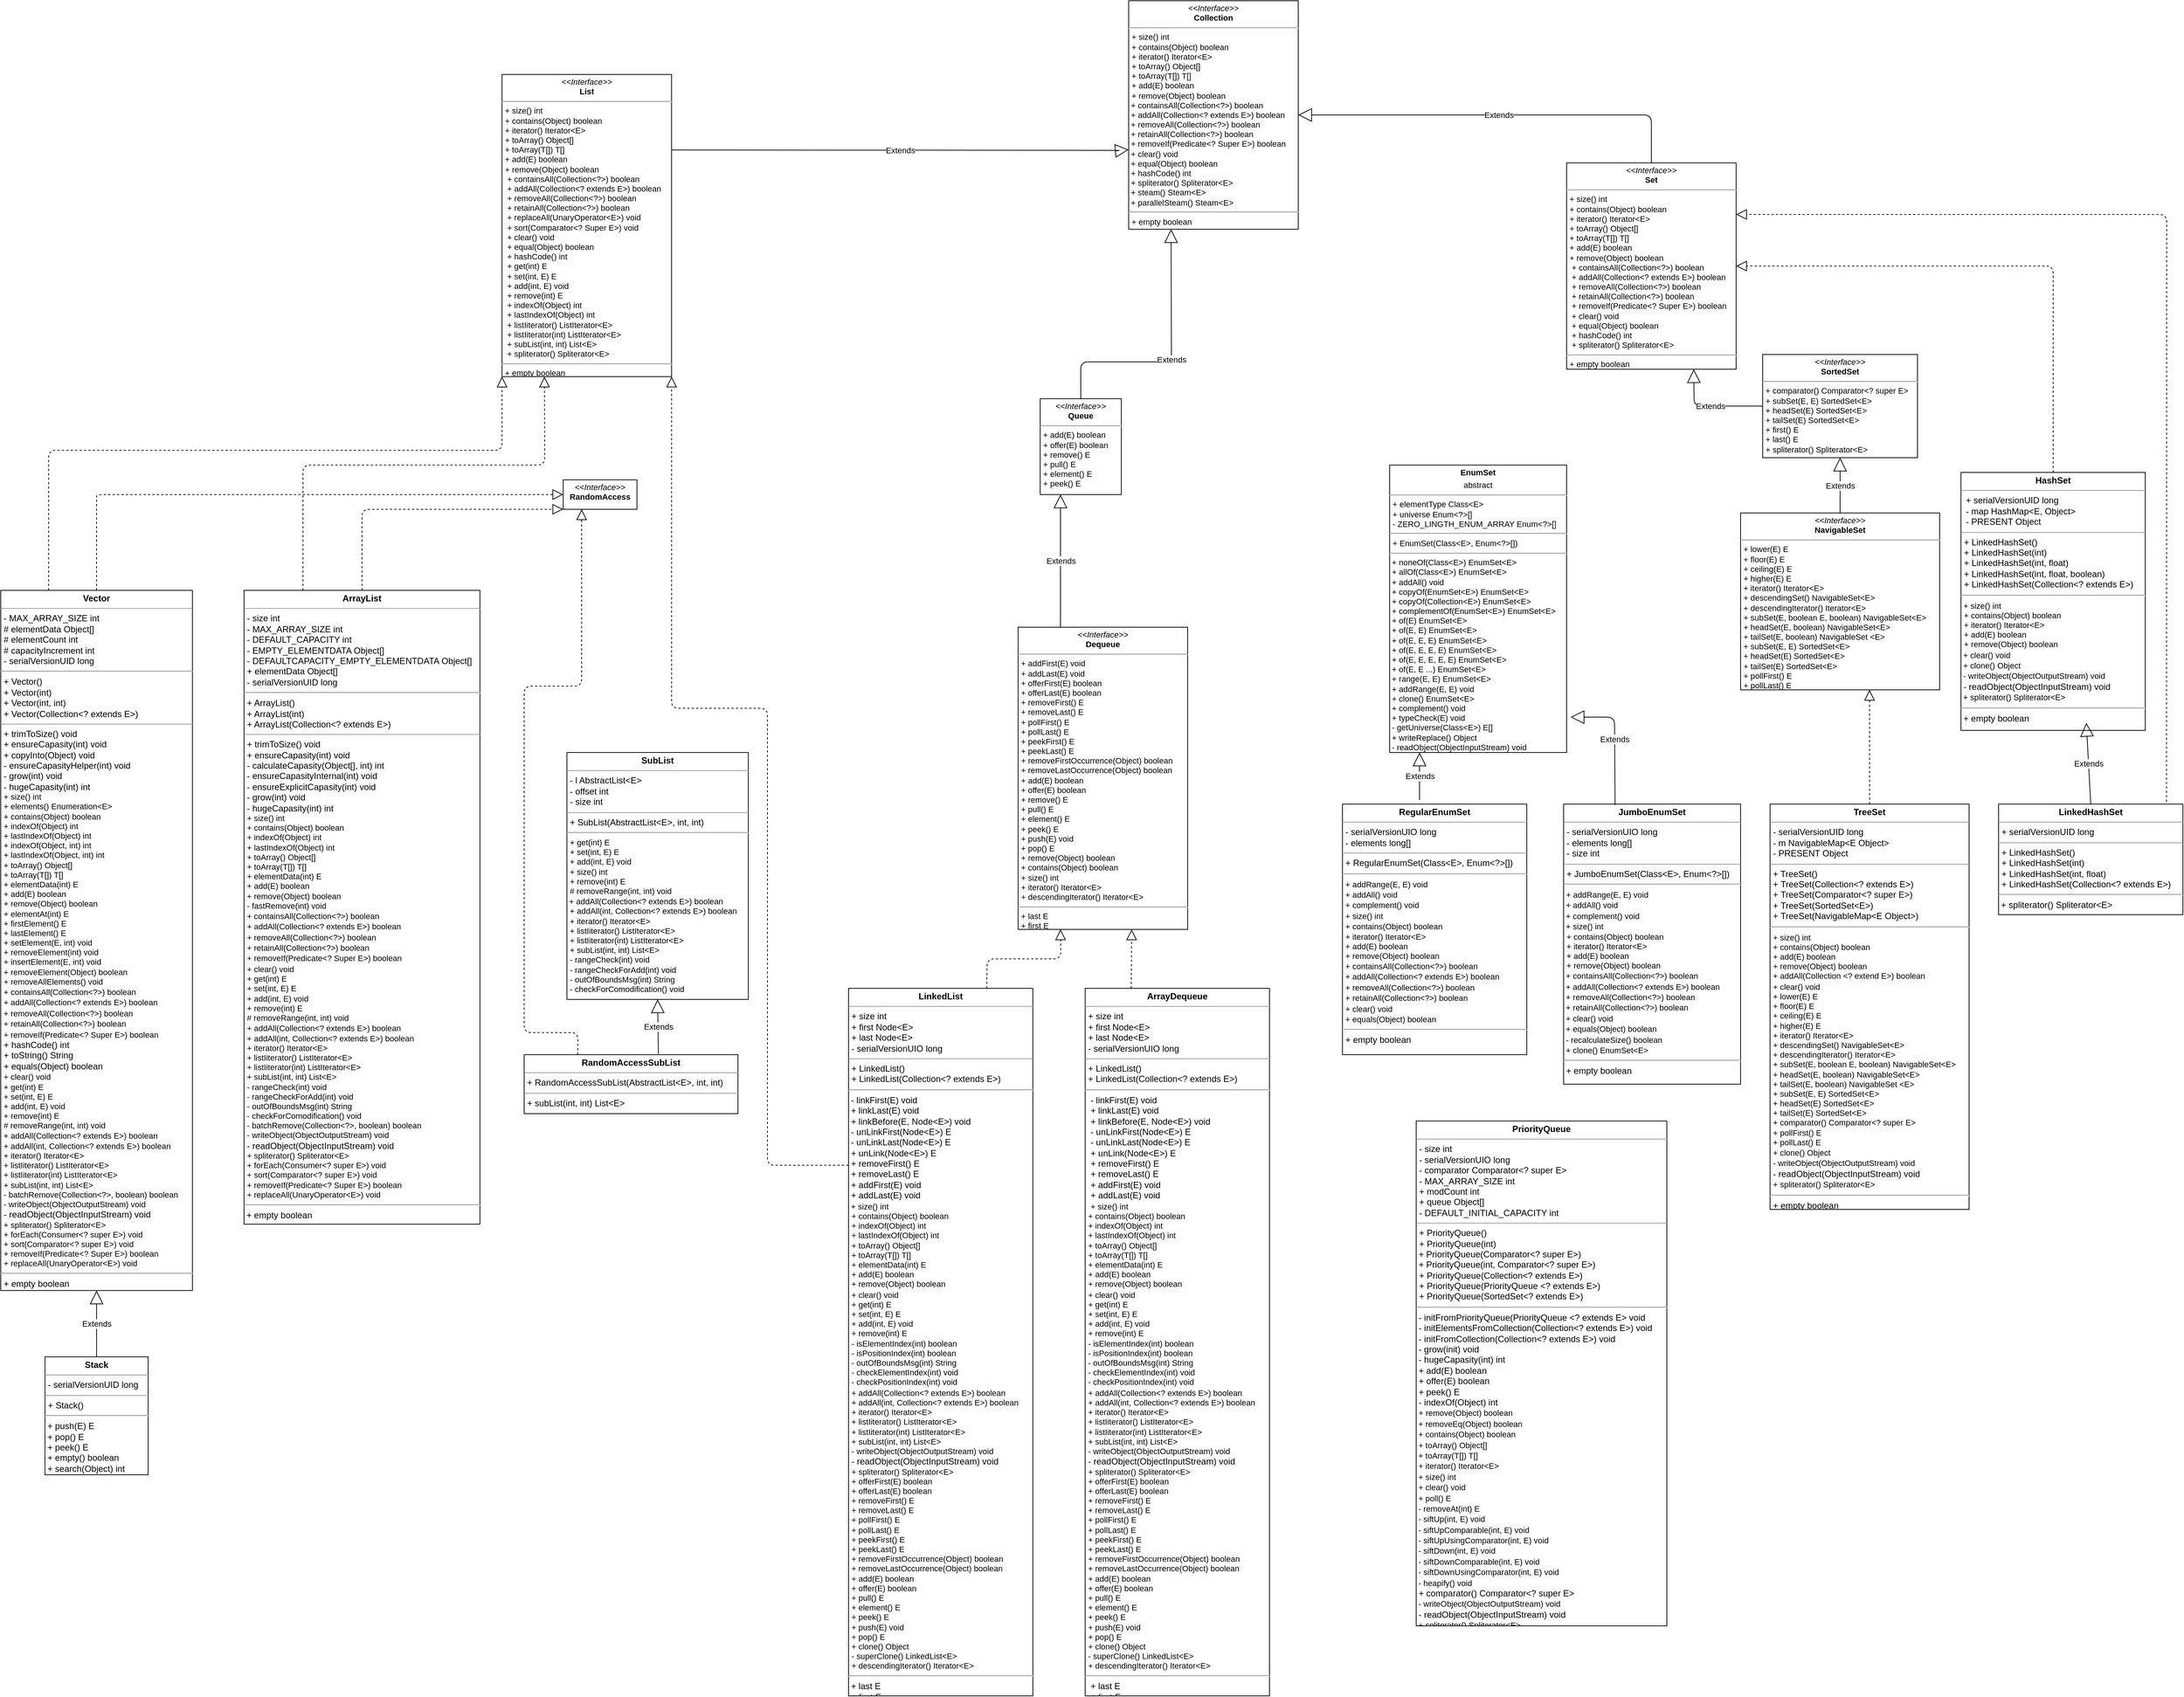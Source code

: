 <mxfile version="14.6.10" type="device" pages="2"><diagram id="C5RBs43oDa-KdzZeNtuy" name="Collection"><mxGraphModel dx="1773" dy="614" grid="1" gridSize="10" guides="1" tooltips="1" connect="1" arrows="1" fold="1" page="1" pageScale="1" pageWidth="827" pageHeight="1169" math="0" shadow="0"><root><mxCell id="WIyWlLk6GJQsqaUBKTNV-0"/><mxCell id="WIyWlLk6GJQsqaUBKTNV-1" parent="WIyWlLk6GJQsqaUBKTNV-0"/><mxCell id="wCLeAetzLQitV5iFY5Cl-0" value="&lt;p style=&quot;margin: 4px 0px 0px ; text-align: center ; font-size: 11px&quot;&gt;&lt;i style=&quot;font-size: 11px&quot;&gt;&amp;lt;&amp;lt;Interface&amp;gt;&amp;gt;&lt;/i&gt;&lt;br style=&quot;font-size: 11px&quot;&gt;&lt;b style=&quot;font-size: 11px&quot;&gt;Collection&lt;/b&gt;&lt;/p&gt;&lt;hr style=&quot;font-size: 11px&quot;&gt;&lt;p style=&quot;margin: 0px 0px 0px 4px ; font-size: 11px&quot;&gt;+ size() int&lt;br style=&quot;font-size: 11px&quot;&gt;+ contains(Object) boolean&lt;/p&gt;&lt;p style=&quot;margin: 0px 0px 0px 4px ; font-size: 11px&quot;&gt;+ iterator() Iterator&amp;lt;E&amp;gt;&lt;/p&gt;&lt;p style=&quot;margin: 0px 0px 0px 4px ; font-size: 11px&quot;&gt;+ toArray() Object[]&lt;/p&gt;&lt;p style=&quot;margin: 0px 0px 0px 4px ; font-size: 11px&quot;&gt;+ toArray(T[]) T[]&lt;/p&gt;&lt;p style=&quot;margin: 0px 0px 0px 4px ; font-size: 11px&quot;&gt;+ add(E) boolean&lt;/p&gt;&lt;p style=&quot;margin: 0px 0px 0px 4px ; font-size: 11px&quot;&gt;+ remove(Object) boolean&lt;/p&gt;&amp;nbsp;+ containsAll(Collection&amp;lt;?&amp;gt;) boolean&lt;br&gt;&amp;nbsp;+ addAll(Collection&amp;lt;? extends E&amp;gt;) boolean&lt;br&gt;&amp;nbsp;+ removeAll(Collection&amp;lt;?&amp;gt;) boolean&lt;br&gt;&amp;nbsp;+ retainAll(Collection&amp;lt;?&amp;gt;) boolean&lt;br&gt;&amp;nbsp;+ removeIf(Predicate&amp;lt;? Super E&amp;gt;) boolean&lt;br&gt;&amp;nbsp;+ clear() void&lt;br&gt;&amp;nbsp;+ equal(Object) boolean&lt;br&gt;&amp;nbsp;+ hashCode() int&lt;br&gt;&amp;nbsp;+ spliterator() Spliterator&amp;lt;E&amp;gt;&lt;br&gt;&amp;nbsp;+ steam() Steam&amp;lt;E&amp;gt;&lt;br&gt;&amp;nbsp;+ parallelSteam() Steam&amp;lt;E&amp;gt;&lt;br&gt;&lt;hr style=&quot;font-size: 11px&quot;&gt;&lt;p style=&quot;margin: 0px 0px 0px 4px ; font-size: 11px&quot;&gt;+ empty boolean&lt;br&gt;&lt;/p&gt;" style="verticalAlign=top;align=left;overflow=fill;fontSize=11;fontFamily=Helvetica;html=1;spacingLeft=0;spacingTop=0;spacingBottom=0;" parent="WIyWlLk6GJQsqaUBKTNV-1" vertex="1"><mxGeometry x="710" y="30" width="230" height="310" as="geometry"/></mxCell><mxCell id="wCLeAetzLQitV5iFY5Cl-1" value="&lt;p style=&quot;margin: 4px 0px 0px ; text-align: center ; font-size: 11px&quot;&gt;&lt;i style=&quot;font-size: 11px&quot;&gt;&amp;lt;&amp;lt;Interface&amp;gt;&amp;gt;&lt;/i&gt;&lt;br style=&quot;font-size: 11px&quot;&gt;&lt;b style=&quot;font-size: 11px&quot;&gt;SortedSet&lt;/b&gt;&lt;/p&gt;&lt;hr style=&quot;font-size: 11px&quot;&gt;&lt;p style=&quot;margin: 0px 0px 0px 4px ; font-size: 11px&quot;&gt;+ comparator() Comparator&amp;lt;? super E&amp;gt;&lt;br style=&quot;font-size: 11px&quot;&gt;+ subSet(E, E) SortedSet&amp;lt;E&amp;gt;&lt;/p&gt;&lt;p style=&quot;margin: 0px 0px 0px 4px ; font-size: 11px&quot;&gt;+ headSet(E) SortedSet&amp;lt;E&amp;gt;&lt;br&gt;&lt;/p&gt;&lt;p style=&quot;margin: 0px 0px 0px 4px ; font-size: 11px&quot;&gt;+ tailSet(E) SortedSet&amp;lt;E&amp;gt;&lt;br&gt;&lt;/p&gt;&lt;p style=&quot;margin: 0px 0px 0px 4px ; font-size: 11px&quot;&gt;+ first() E&lt;/p&gt;&lt;p style=&quot;margin: 0px 0px 0px 4px ; font-size: 11px&quot;&gt;+ last() E&lt;/p&gt;&lt;p style=&quot;margin: 0px 0px 0px 4px ; font-size: 11px&quot;&gt;+ spliterator() Spliterator&amp;lt;E&amp;gt;&lt;/p&gt;" style="verticalAlign=top;align=left;overflow=fill;fontSize=11;fontFamily=Helvetica;html=1;spacingLeft=0;spacingTop=0;spacingBottom=0;" parent="WIyWlLk6GJQsqaUBKTNV-1" vertex="1"><mxGeometry x="1570" y="510" width="210" height="140" as="geometry"/></mxCell><mxCell id="wCLeAetzLQitV5iFY5Cl-2" value="&lt;p style=&quot;margin: 4px 0px 0px ; text-align: center ; font-size: 11px&quot;&gt;&lt;i style=&quot;font-size: 11px&quot;&gt;&amp;lt;&amp;lt;Interface&amp;gt;&amp;gt;&lt;/i&gt;&lt;br style=&quot;font-size: 11px&quot;&gt;&lt;b style=&quot;font-size: 11px&quot;&gt;List&lt;/b&gt;&lt;/p&gt;&lt;hr style=&quot;font-size: 11px&quot;&gt;&lt;p style=&quot;margin: 0px 0px 0px 4px&quot;&gt;+ size() int&lt;br&gt;+ contains(Object) boolean&lt;/p&gt;&lt;p style=&quot;margin: 0px 0px 0px 4px&quot;&gt;+ iterator() Iterator&amp;lt;E&amp;gt;&lt;/p&gt;&lt;p style=&quot;margin: 0px 0px 0px 4px&quot;&gt;+ toArray() Object[]&lt;/p&gt;&lt;p style=&quot;margin: 0px 0px 0px 4px&quot;&gt;+ toArray(T[]) T[]&lt;/p&gt;&lt;p style=&quot;margin: 0px 0px 0px 4px&quot;&gt;+ add(E) boolean&lt;/p&gt;&lt;p style=&quot;margin: 0px 0px 0px 4px&quot;&gt;+ remove(Object) boolean&lt;/p&gt;&lt;p style=&quot;margin: 0px 0px 0px 4px&quot;&gt;&amp;nbsp;+ containsAll(Collection&amp;lt;?&amp;gt;) boolean&lt;br&gt;&amp;nbsp;+ addAll(Collection&amp;lt;? extends E&amp;gt;) boolean&lt;br&gt;&amp;nbsp;+ removeAll(Collection&amp;lt;?&amp;gt;) boolean&lt;br&gt;&amp;nbsp;+ retainAll(Collection&amp;lt;?&amp;gt;) boolean&lt;br&gt;&amp;nbsp;+ replaceAll(UnaryOperator&amp;lt;E&amp;gt;) void&lt;/p&gt;&lt;p style=&quot;margin: 0px 0px 0px 4px&quot;&gt;&amp;nbsp;+ sort(Comparator&amp;lt;? Super E&amp;gt;) void&lt;br&gt;&amp;nbsp;+ clear() void&lt;br&gt;&amp;nbsp;+ equal(Object) boolean&lt;br&gt;&amp;nbsp;+ hashCode() int&lt;/p&gt;&lt;p style=&quot;margin: 0px 0px 0px 4px&quot;&gt;&amp;nbsp;+ get(int) E&lt;/p&gt;&lt;p style=&quot;margin: 0px 0px 0px 4px&quot;&gt;&amp;nbsp;+ set(int, E) E&lt;/p&gt;&lt;p style=&quot;margin: 0px 0px 0px 4px&quot;&gt;&amp;nbsp;+ add(int, E) void&lt;/p&gt;&lt;p style=&quot;margin: 0px 0px 0px 4px&quot;&gt;&amp;nbsp;+ remove(int) E&lt;/p&gt;&lt;p style=&quot;margin: 0px 0px 0px 4px&quot;&gt;&amp;nbsp;+ indexOf(Object) int&lt;/p&gt;&lt;p style=&quot;margin: 0px 0px 0px 4px&quot;&gt;&amp;nbsp;+ lastIndexOf(Object) int&lt;br&gt;&amp;nbsp;+ listIiterator() ListIterator&amp;lt;E&amp;gt;&lt;br&gt;&amp;nbsp;+ listIiterator(int) ListIterator&amp;lt;E&amp;gt;&lt;br&gt;&amp;nbsp;+ subList(int, int) List&amp;lt;E&amp;gt;&lt;br&gt;&lt;/p&gt;&lt;p style=&quot;margin: 0px 0px 0px 4px&quot;&gt;&amp;nbsp;+ spliterator() Spliterator&amp;lt;E&amp;gt;&lt;/p&gt;&lt;hr&gt;&lt;p style=&quot;margin: 0px 0px 0px 4px&quot;&gt;+ empty boolean&lt;/p&gt;" style="verticalAlign=top;align=left;overflow=fill;fontSize=11;fontFamily=Helvetica;html=1;spacingLeft=0;spacingTop=0;spacingBottom=0;" parent="WIyWlLk6GJQsqaUBKTNV-1" vertex="1"><mxGeometry x="-140" y="130" width="230" height="410" as="geometry"/></mxCell><mxCell id="wCLeAetzLQitV5iFY5Cl-3" value="&lt;p style=&quot;margin: 4px 0px 0px ; text-align: center ; font-size: 11px&quot;&gt;&lt;i style=&quot;font-size: 11px&quot;&gt;&amp;lt;&amp;lt;Interface&amp;gt;&amp;gt;&lt;/i&gt;&lt;br style=&quot;font-size: 11px&quot;&gt;&lt;b style=&quot;font-size: 11px&quot;&gt;Set&lt;/b&gt;&lt;/p&gt;&lt;hr style=&quot;font-size: 11px&quot;&gt;&lt;p style=&quot;margin: 0px 0px 0px 4px&quot;&gt;+ size() int&lt;br&gt;+ contains(Object) boolean&lt;/p&gt;&lt;p style=&quot;margin: 0px 0px 0px 4px&quot;&gt;+ iterator() Iterator&amp;lt;E&amp;gt;&lt;/p&gt;&lt;p style=&quot;margin: 0px 0px 0px 4px&quot;&gt;+ toArray() Object[]&lt;/p&gt;&lt;p style=&quot;margin: 0px 0px 0px 4px&quot;&gt;+ toArray(T[]) T[]&lt;/p&gt;&lt;p style=&quot;margin: 0px 0px 0px 4px&quot;&gt;+ add(E) boolean&lt;/p&gt;&lt;p style=&quot;margin: 0px 0px 0px 4px&quot;&gt;+ remove(Object) boolean&lt;/p&gt;&lt;p style=&quot;margin: 0px 0px 0px 4px&quot;&gt;&amp;nbsp;+ containsAll(Collection&amp;lt;?&amp;gt;) boolean&lt;br&gt;&amp;nbsp;+ addAll(Collection&amp;lt;? extends E&amp;gt;) boolean&lt;br&gt;&amp;nbsp;+ removeAll(Collection&amp;lt;?&amp;gt;) boolean&lt;br&gt;&amp;nbsp;+ retainAll(Collection&amp;lt;?&amp;gt;) boolean&lt;br&gt;&amp;nbsp;+ removeIf(Predicate&amp;lt;? Super E&amp;gt;) boolean&lt;br&gt;&amp;nbsp;+ clear() void&lt;br&gt;&amp;nbsp;+ equal(Object) boolean&lt;br&gt;&amp;nbsp;+ hashCode() int&lt;br&gt;&amp;nbsp;+ spliterator() Spliterator&amp;lt;E&amp;gt;&lt;br&gt;&lt;/p&gt;&lt;hr style=&quot;font-size: 11px&quot;&gt;&lt;p style=&quot;margin: 0px 0px 0px 4px ; font-size: 11px&quot;&gt;+ empty boolean&lt;/p&gt;" style="verticalAlign=top;align=left;overflow=fill;fontSize=11;fontFamily=Helvetica;html=1;spacingLeft=0;spacingTop=0;spacingBottom=0;" parent="WIyWlLk6GJQsqaUBKTNV-1" vertex="1"><mxGeometry x="1304" y="250" width="230" height="280" as="geometry"/></mxCell><mxCell id="wCLeAetzLQitV5iFY5Cl-4" value="&lt;p style=&quot;margin: 4px 0px 0px ; text-align: center ; font-size: 11px&quot;&gt;&lt;i style=&quot;font-size: 11px&quot;&gt;&amp;lt;&amp;lt;Interface&amp;gt;&amp;gt;&lt;/i&gt;&lt;br style=&quot;font-size: 11px&quot;&gt;&lt;b style=&quot;font-size: 11px&quot;&gt;NavigableSet&lt;/b&gt;&lt;/p&gt;&lt;hr style=&quot;font-size: 11px&quot;&gt;&lt;p style=&quot;margin: 0px 0px 0px 4px ; font-size: 11px&quot;&gt;+ lower(E) E&lt;/p&gt;&lt;p style=&quot;margin: 0px 0px 0px 4px ; font-size: 11px&quot;&gt;+ floor(E) E&lt;br&gt;&lt;/p&gt;&lt;p style=&quot;margin: 0px 0px 0px 4px ; font-size: 11px&quot;&gt;+ ceiling(E) E&lt;br&gt;&lt;/p&gt;&lt;p style=&quot;margin: 0px 0px 0px 4px ; font-size: 11px&quot;&gt;+ higher(E) E&lt;br&gt;&lt;/p&gt;&lt;p style=&quot;margin: 0px 0px 0px 4px ; font-size: 11px&quot;&gt;+ iterator() Iterator&amp;lt;E&amp;gt;&lt;/p&gt;&lt;p style=&quot;margin: 0px 0px 0px 4px ; font-size: 11px&quot;&gt;+ descendingSet() NavigableSet&amp;lt;E&amp;gt;&lt;br&gt;&lt;/p&gt;&lt;p style=&quot;margin: 0px 0px 0px 4px ; font-size: 11px&quot;&gt;+ descendingIterator() Iterator&amp;lt;E&amp;gt;&lt;br&gt;&lt;/p&gt;&lt;p style=&quot;margin: 0px 0px 0px 4px&quot;&gt;+ subSet(E, boolean E, boolean) NavigableSet&amp;lt;E&amp;gt;&lt;/p&gt;&lt;p style=&quot;margin: 0px 0px 0px 4px&quot;&gt;+ headSet(E, boolean)&amp;nbsp;NavigableSet&amp;lt;E&amp;gt;&lt;br&gt;&lt;/p&gt;&lt;p style=&quot;margin: 0px 0px 0px 4px&quot;&gt;+ tailSet(E, boolean)&amp;nbsp;NavigableSet&amp;nbsp;&amp;lt;E&amp;gt;&lt;/p&gt;&lt;p style=&quot;margin: 0px 0px 0px 4px&quot;&gt;+ subSet(E, E) SortedSet&amp;lt;E&amp;gt;&lt;/p&gt;&lt;p style=&quot;margin: 0px 0px 0px 4px&quot;&gt;+ headSet(E) SortedSet&amp;lt;E&amp;gt;&lt;br&gt;&lt;/p&gt;&lt;p style=&quot;margin: 0px 0px 0px 4px&quot;&gt;+ tailSet(E) SortedSet&amp;lt;E&amp;gt;&lt;br&gt;&lt;/p&gt;&lt;p style=&quot;margin: 0px 0px 0px 4px&quot;&gt;+ pollFirst() E&lt;/p&gt;&lt;p style=&quot;margin: 0px 0px 0px 4px&quot;&gt;+ pollLast() E&lt;/p&gt;" style="verticalAlign=top;align=left;overflow=fill;fontSize=11;fontFamily=Helvetica;html=1;spacingLeft=0;spacingTop=0;spacingBottom=0;" parent="WIyWlLk6GJQsqaUBKTNV-1" vertex="1"><mxGeometry x="1540" y="725" width="270" height="240" as="geometry"/></mxCell><mxCell id="wCLeAetzLQitV5iFY5Cl-5" value="&lt;p style=&quot;margin: 4px 0px 0px ; text-align: center ; font-size: 11px&quot;&gt;&lt;i style=&quot;font-size: 11px&quot;&gt;&amp;lt;&amp;lt;Interface&amp;gt;&amp;gt;&lt;/i&gt;&lt;br style=&quot;font-size: 11px&quot;&gt;&lt;b style=&quot;font-size: 11px&quot;&gt;Queue&lt;/b&gt;&lt;br style=&quot;font-size: 11px&quot;&gt;&lt;/p&gt;&lt;hr style=&quot;font-size: 11px&quot;&gt;&lt;p style=&quot;margin: 0px 0px 0px 4px ; font-size: 11px&quot;&gt;+ add(E) boolean&lt;br style=&quot;font-size: 11px&quot;&gt;+ offer(E) boolean&lt;/p&gt;&lt;p style=&quot;margin: 0px 0px 0px 4px ; font-size: 11px&quot;&gt;+ remove() E&lt;/p&gt;&lt;p style=&quot;margin: 0px 0px 0px 4px ; font-size: 11px&quot;&gt;+ pull() E&lt;br&gt;&lt;/p&gt;&lt;p style=&quot;margin: 0px 0px 0px 4px ; font-size: 11px&quot;&gt;+ element() E&lt;br&gt;&lt;/p&gt;&lt;p style=&quot;margin: 0px 0px 0px 4px ; font-size: 11px&quot;&gt;+ peek() E&lt;br&gt;&lt;/p&gt;" style="verticalAlign=top;align=left;overflow=fill;fontSize=11;fontFamily=Helvetica;html=1;spacingLeft=0;spacingTop=0;spacingBottom=0;" parent="WIyWlLk6GJQsqaUBKTNV-1" vertex="1"><mxGeometry x="590" y="570" width="110" height="130" as="geometry"/></mxCell><mxCell id="wCLeAetzLQitV5iFY5Cl-6" value="&lt;p style=&quot;margin: 4px 0px 0px ; text-align: center ; font-size: 11px&quot;&gt;&lt;i style=&quot;font-size: 11px&quot;&gt;&amp;lt;&amp;lt;Interface&amp;gt;&amp;gt;&lt;/i&gt;&lt;br style=&quot;font-size: 11px&quot;&gt;&lt;b style=&quot;font-size: 11px&quot;&gt;Dequeue&lt;/b&gt;&lt;/p&gt;&lt;hr style=&quot;font-size: 11px&quot;&gt;&lt;p style=&quot;margin: 0px 0px 0px 4px&quot;&gt;+ addFirst(E) void&lt;/p&gt;&lt;p style=&quot;margin: 0px 0px 0px 4px&quot;&gt;+ addLast(E) void&lt;/p&gt;&lt;p style=&quot;margin: 0px 0px 0px 4px&quot;&gt;+ offerFirst(E) boolean&lt;/p&gt;&lt;p style=&quot;margin: 0px 0px 0px 4px&quot;&gt;+ offerLast(E) boolean&lt;/p&gt;&lt;p style=&quot;margin: 0px 0px 0px 4px&quot;&gt;+ removeFirst() E&lt;/p&gt;&lt;p style=&quot;margin: 0px 0px 0px 4px&quot;&gt;+ removeLast() E&lt;/p&gt;&lt;p style=&quot;margin: 0px 0px 0px 4px&quot;&gt;+ pollFirst() E&lt;/p&gt;&lt;p style=&quot;margin: 0px 0px 0px 4px&quot;&gt;+ pollLast() E&lt;/p&gt;&lt;p style=&quot;margin: 0px 0px 0px 4px&quot;&gt;+ peekFirst() E&lt;/p&gt;&lt;p style=&quot;margin: 0px 0px 0px 4px&quot;&gt;+ peekLast() E&lt;/p&gt;&lt;p style=&quot;margin: 0px 0px 0px 4px&quot;&gt;+ removeFirstOccurrence(Object) boolean&lt;/p&gt;&lt;p style=&quot;margin: 0px 0px 0px 4px&quot;&gt;+ removeLastOccurrence(Object) boolean&lt;br&gt;&lt;/p&gt;&lt;p style=&quot;margin: 0px 0px 0px 4px&quot;&gt;+ add(E) boolean&lt;br&gt;+ offer(E) boolean&lt;/p&gt;&lt;p style=&quot;margin: 0px 0px 0px 4px&quot;&gt;+ remove() E&lt;/p&gt;&lt;p style=&quot;margin: 0px 0px 0px 4px&quot;&gt;+ pull() E&lt;br&gt;&lt;/p&gt;&lt;p style=&quot;margin: 0px 0px 0px 4px&quot;&gt;+ element() E&lt;br&gt;&lt;/p&gt;&lt;p style=&quot;margin: 0px 0px 0px 4px&quot;&gt;+ peek() E&lt;/p&gt;&lt;p style=&quot;margin: 0px 0px 0px 4px&quot;&gt;+ push(E) void&lt;/p&gt;&lt;p style=&quot;margin: 0px 0px 0px 4px&quot;&gt;+ pop() E&lt;/p&gt;&lt;p style=&quot;margin: 0px 0px 0px 4px&quot;&gt;+ remove(Object) boolean&lt;/p&gt;&lt;p style=&quot;margin: 0px 0px 0px 4px&quot;&gt;+ contains(Object) boolean&lt;br&gt;&lt;/p&gt;&lt;p style=&quot;margin: 0px 0px 0px 4px&quot;&gt;+ size() int&lt;/p&gt;&lt;p style=&quot;margin: 0px 0px 0px 4px&quot;&gt;+ iterator() Iterator&amp;lt;E&amp;gt;&lt;/p&gt;&lt;p style=&quot;margin: 0px 0px 0px 4px&quot;&gt;+ descendingIterator() Iterator&amp;lt;E&amp;gt;&lt;/p&gt;&lt;hr style=&quot;font-size: 11px&quot;&gt;&lt;p style=&quot;margin: 0px 0px 0px 4px ; font-size: 11px&quot;&gt;+ last E&lt;br style=&quot;font-size: 11px&quot;&gt;+ first E&lt;/p&gt;" style="verticalAlign=top;align=left;overflow=fill;fontSize=11;fontFamily=Helvetica;html=1;spacingLeft=0;spacingTop=0;spacingBottom=0;" parent="WIyWlLk6GJQsqaUBKTNV-1" vertex="1"><mxGeometry x="560" y="880" width="230" height="410" as="geometry"/></mxCell><mxCell id="wCLeAetzLQitV5iFY5Cl-7" value="&lt;p style=&quot;margin: 4px 0px 0px ; text-align: center ; font-size: 11px&quot;&gt;&lt;i style=&quot;font-size: 11px&quot;&gt;&amp;lt;&amp;lt;Interface&amp;gt;&amp;gt;&lt;/i&gt;&lt;br style=&quot;font-size: 11px&quot;&gt;&lt;b style=&quot;font-size: 11px&quot;&gt;RandomAccess&lt;/b&gt;&lt;/p&gt;" style="verticalAlign=top;align=left;overflow=fill;fontSize=11;fontFamily=Helvetica;html=1;spacingLeft=0;spacingTop=0;spacingBottom=0;" parent="WIyWlLk6GJQsqaUBKTNV-1" vertex="1"><mxGeometry x="-57" y="680" width="100" height="40" as="geometry"/></mxCell><mxCell id="wCLeAetzLQitV5iFY5Cl-14" value="&lt;p style=&quot;margin: 4px 0px 0px ; text-align: center ; font-size: 11px&quot;&gt;&lt;b style=&quot;font-size: 11px&quot;&gt;EnumSet&lt;/b&gt;&lt;/p&gt;&lt;p style=&quot;margin: 4px 0px 0px ; text-align: center ; font-size: 11px&quot;&gt;abstract&lt;/p&gt;&lt;hr style=&quot;font-size: 11px&quot;&gt;&lt;p style=&quot;margin: 0px 0px 0px 4px ; font-size: 11px&quot;&gt;+ elementType Class&amp;lt;E&amp;gt;&lt;/p&gt;&lt;p style=&quot;margin: 0px 0px 0px 4px ; font-size: 11px&quot;&gt;+ universe Enum&amp;lt;?&amp;gt;[]&lt;/p&gt;&lt;p style=&quot;margin: 0px 0px 0px 4px ; font-size: 11px&quot;&gt;- ZERO_LINGTH_ENUM_ARRAY Enum&amp;lt;?&amp;gt;[]&lt;/p&gt;&lt;hr style=&quot;font-size: 11px&quot;&gt;&lt;p style=&quot;margin: 0px 0px 0px 4px ; font-size: 11px&quot;&gt;+ EnumSet(Class&amp;lt;E&amp;gt;, Enum&amp;lt;?&amp;gt;[])&lt;/p&gt;&lt;hr&gt;&amp;nbsp;+ noneOf(Class&amp;lt;E&amp;gt;) EnumSet&amp;lt;E&amp;gt;&lt;br&gt;&amp;nbsp;+ allOf(Class&amp;lt;E&amp;gt;) EnumSet&amp;lt;E&amp;gt;&lt;br&gt;&amp;nbsp;+ addAll() void&lt;br&gt;&amp;nbsp;+ copyOf(EnumSet&amp;lt;E&amp;gt;) EnumSet&amp;lt;E&amp;gt;&lt;br&gt;&amp;nbsp;+ copyOf(Collection&amp;lt;E&amp;gt;) EnumSet&amp;lt;E&amp;gt;&lt;br&gt;&amp;nbsp;+ complementOf(EnumSet&amp;lt;E&amp;gt;) EnumSet&amp;lt;E&amp;gt;&lt;br&gt;&amp;nbsp;+ of(E) EnumSet&amp;lt;E&amp;gt;&lt;br&gt;&amp;nbsp;+ of(E, E) EnumSet&amp;lt;E&amp;gt;&lt;br&gt;&amp;nbsp;+ of(E, E, E) EnumSet&amp;lt;E&amp;gt;&lt;br&gt;&amp;nbsp;+ of(E, E, E, E) EnumSet&amp;lt;E&amp;gt;&lt;br&gt;&amp;nbsp;+ of(E, E, E, E, E) EnumSet&amp;lt;E&amp;gt;&lt;br&gt;&amp;nbsp;+ of(E, E ...) EnumSet&amp;lt;E&amp;gt;&lt;br&gt;&amp;nbsp;+ range(E, E) EnumSet&amp;lt;E&amp;gt;&lt;br&gt;&amp;nbsp;+ addRange(E, E) void&lt;br&gt;&amp;nbsp;+ clone() EnumSet&amp;lt;E&amp;gt;&lt;br&gt;&amp;nbsp;+ complement() void&lt;br&gt;&amp;nbsp;+ typeCheck(E) void&lt;br&gt;&amp;nbsp;- getUniverse(Class&amp;lt;E&amp;gt;) E[]&lt;br&gt;&amp;nbsp;+ writeReplace() Object&lt;br&gt;&amp;nbsp;- readObject(ObjectInputStream) void" style="verticalAlign=top;align=left;overflow=fill;fontSize=11;fontFamily=Helvetica;html=1;spacingLeft=0;spacingTop=0;spacingBottom=0;" parent="WIyWlLk6GJQsqaUBKTNV-1" vertex="1"><mxGeometry x="1064" y="660" width="240" height="390" as="geometry"/></mxCell><mxCell id="wCLeAetzLQitV5iFY5Cl-16" value="&lt;p style=&quot;margin: 0px ; margin-top: 4px ; text-align: center&quot;&gt;&lt;b&gt;HashSet&lt;/b&gt;&lt;/p&gt;&lt;hr size=&quot;1&quot;&gt;&amp;nbsp; + serialVersionUID long&lt;br&gt;&amp;nbsp; - map HashMap&amp;lt;E, Object&amp;gt;&lt;br&gt;&amp;nbsp; - PRESENT Object&lt;br&gt;&lt;hr size=&quot;1&quot;&gt;&lt;p style=&quot;margin: 0px 0px 0px 4px&quot;&gt;+ LinkedHashSet()&lt;/p&gt;&lt;p style=&quot;margin: 0px 0px 0px 4px&quot;&gt;+ LinkedHashSet(int)&lt;br&gt;&lt;/p&gt;&lt;p style=&quot;margin: 0px 0px 0px 4px&quot;&gt;+ LinkedHashSet(int, float)&lt;br&gt;&lt;/p&gt;&lt;p style=&quot;margin: 0px 0px 0px 4px&quot;&gt;+ LinkedHashSet(int, float, boolean)&lt;br&gt;&lt;/p&gt;&lt;p style=&quot;margin: 0px 0px 0px 4px&quot;&gt;+ LinkedHashSet(Collection&amp;lt;? extends E&amp;gt;)&lt;/p&gt;&lt;hr&gt;&amp;nbsp;&lt;span style=&quot;font-size: 11px&quot;&gt;+ size() int&lt;/span&gt;&lt;p style=&quot;font-size: 11px ; margin: 0px 0px 0px 4px&quot;&gt;+ contains(Object) boolean&lt;/p&gt;&lt;p style=&quot;font-size: 11px ; margin: 0px 0px 0px 4px&quot;&gt;+ iterator() Iterator&amp;lt;E&amp;gt;&lt;/p&gt;&lt;p style=&quot;font-size: 11px ; margin: 0px 0px 0px 4px&quot;&gt;+ add(E) boolean&lt;/p&gt;&lt;p style=&quot;font-size: 11px ; margin: 0px 0px 0px 4px&quot;&gt;+ remove(Object) boolean&lt;/p&gt;&lt;span style=&quot;font-size: 11px&quot;&gt;&amp;nbsp;+ clear() void&lt;/span&gt;&lt;br style=&quot;font-size: 11px&quot;&gt;&lt;span style=&quot;font-size: 11px&quot;&gt;&amp;nbsp;+ clone() Object&lt;/span&gt;&lt;br style=&quot;font-size: 11px&quot;&gt;&lt;span style=&quot;font-size: 11px&quot;&gt;&amp;nbsp;- writeObject(ObjectOutputStream) void&lt;br&gt;&lt;/span&gt;&amp;nbsp;- readObject(ObjectInputStream) void&lt;br style=&quot;font-size: 11px&quot;&gt;&lt;span style=&quot;font-size: 11px&quot;&gt;&amp;nbsp;+ spliterator() Spliterator&amp;lt;E&amp;gt;&lt;/span&gt;&lt;hr&gt;&amp;nbsp;+ empty boolean" style="verticalAlign=top;align=left;overflow=fill;fontSize=12;fontFamily=Helvetica;html=1;" parent="WIyWlLk6GJQsqaUBKTNV-1" vertex="1"><mxGeometry x="1839" y="670" width="250" height="350" as="geometry"/></mxCell><mxCell id="wCLeAetzLQitV5iFY5Cl-17" value="&lt;p style=&quot;margin: 0px ; margin-top: 4px ; text-align: center&quot;&gt;&lt;b&gt;LinkedHashSet&lt;/b&gt;&lt;/p&gt;&lt;hr size=&quot;1&quot;&gt;&lt;p style=&quot;margin: 0px ; margin-left: 4px&quot;&gt;+ serialVersionUID long&lt;/p&gt;&lt;hr size=&quot;1&quot;&gt;&lt;p style=&quot;margin: 0px ; margin-left: 4px&quot;&gt;+ LinkedHashSet()&lt;/p&gt;&lt;p style=&quot;margin: 0px ; margin-left: 4px&quot;&gt;+ LinkedHashSet(int)&lt;br&gt;&lt;/p&gt;&lt;p style=&quot;margin: 0px ; margin-left: 4px&quot;&gt;+ LinkedHashSet(int, float)&lt;br&gt;&lt;/p&gt;&lt;p style=&quot;margin: 0px ; margin-left: 4px&quot;&gt;+ LinkedHashSet(Collection&amp;lt;? extends E&amp;gt;)&lt;br&gt;&lt;/p&gt;&lt;hr&gt;&amp;nbsp;+ spliterator() Spliterator&amp;lt;E&amp;gt;" style="verticalAlign=top;align=left;overflow=fill;fontSize=12;fontFamily=Helvetica;html=1;" parent="WIyWlLk6GJQsqaUBKTNV-1" vertex="1"><mxGeometry x="1890" y="1120" width="250" height="150" as="geometry"/></mxCell><mxCell id="wCLeAetzLQitV5iFY5Cl-18" value="&lt;p style=&quot;margin: 0px ; margin-top: 4px ; text-align: center&quot;&gt;&lt;b&gt;TreeSet&lt;/b&gt;&lt;/p&gt;&lt;hr size=&quot;1&quot;&gt;&lt;p style=&quot;margin: 0px ; margin-left: 4px&quot;&gt;- serialVersionUID long&lt;br&gt;- m&amp;nbsp;NavigableMap&amp;lt;E Object&amp;gt;&lt;br&gt;- PRESENT Object&lt;br&gt;&lt;/p&gt;&lt;hr size=&quot;1&quot;&gt;&lt;p style=&quot;margin: 0px 0px 0px 4px&quot;&gt;+ TreeSet()&lt;/p&gt;&lt;p style=&quot;margin: 0px 0px 0px 4px&quot;&gt;+&amp;nbsp;TreeSet(Collection&amp;lt;? extends E&amp;gt;)&lt;/p&gt;&lt;p style=&quot;margin: 0px 0px 0px 4px&quot;&gt;+&amp;nbsp;TreeSet(Comparator&amp;lt;? super E&amp;gt;)&lt;br&gt;&lt;/p&gt;&lt;p style=&quot;margin: 0px 0px 0px 4px&quot;&gt;+&amp;nbsp;TreeSet(SortedSet&amp;lt;E&amp;gt;)&lt;br&gt;&lt;/p&gt;&lt;p style=&quot;margin: 0px 0px 0px 4px&quot;&gt;+&amp;nbsp;TreeSet(NavigableMap&amp;lt;E Object&amp;gt;)&lt;br&gt;&lt;/p&gt;&lt;hr&gt;&lt;p style=&quot;margin: 0px ; margin-left: 4px&quot;&gt;&lt;span style=&quot;font-size: 11px&quot;&gt;+ size() int&lt;/span&gt;&lt;/p&gt;&lt;p style=&quot;font-size: 11px ; margin: 0px 0px 0px 4px&quot;&gt;+ contains(Object) boolean&lt;/p&gt;&lt;p style=&quot;font-size: 11px ; margin: 0px 0px 0px 4px&quot;&gt;+ add(E) boolean&lt;/p&gt;&lt;p style=&quot;font-size: 11px ; margin: 0px 0px 0px 4px&quot;&gt;+ remove(Object) boolean&lt;/p&gt;&lt;p style=&quot;font-size: 11px ; margin: 0px 0px 0px 4px&quot;&gt;+ addAll(Collection &amp;lt;? extend E&amp;gt;) boolean&lt;/p&gt;&lt;p style=&quot;margin: 0px ; margin-left: 4px&quot;&gt;&lt;span style=&quot;font-size: 11px&quot;&gt;+ clear() void&lt;/span&gt;&lt;/p&gt;&lt;p style=&quot;font-size: 11px ; margin: 0px 0px 0px 4px&quot;&gt;+ lower(E) E&lt;/p&gt;&lt;p style=&quot;font-size: 11px ; margin: 0px 0px 0px 4px&quot;&gt;+ floor(E) E&lt;br&gt;&lt;/p&gt;&lt;p style=&quot;font-size: 11px ; margin: 0px 0px 0px 4px&quot;&gt;+ ceiling(E) E&lt;br&gt;&lt;/p&gt;&lt;p style=&quot;font-size: 11px ; margin: 0px 0px 0px 4px&quot;&gt;+ higher(E) E&lt;br&gt;&lt;/p&gt;&lt;p style=&quot;font-size: 11px ; margin: 0px 0px 0px 4px&quot;&gt;+ iterator() Iterator&amp;lt;E&amp;gt;&lt;/p&gt;&lt;p style=&quot;font-size: 11px ; margin: 0px 0px 0px 4px&quot;&gt;+ descendingSet() NavigableSet&amp;lt;E&amp;gt;&lt;br&gt;&lt;/p&gt;&lt;p style=&quot;font-size: 11px ; margin: 0px 0px 0px 4px&quot;&gt;+ descendingIterator() Iterator&amp;lt;E&amp;gt;&lt;br&gt;&lt;/p&gt;&lt;p style=&quot;font-size: 11px ; margin: 0px 0px 0px 4px&quot;&gt;+ subSet(E, boolean E, boolean) NavigableSet&amp;lt;E&amp;gt;&lt;/p&gt;&lt;p style=&quot;font-size: 11px ; margin: 0px 0px 0px 4px&quot;&gt;+ headSet(E, boolean)&amp;nbsp;NavigableSet&amp;lt;E&amp;gt;&lt;br&gt;&lt;/p&gt;&lt;p style=&quot;font-size: 11px ; margin: 0px 0px 0px 4px&quot;&gt;+ tailSet(E, boolean)&amp;nbsp;NavigableSet&amp;nbsp;&amp;lt;E&amp;gt;&lt;/p&gt;&lt;p style=&quot;font-size: 11px ; margin: 0px 0px 0px 4px&quot;&gt;+ subSet(E, E) SortedSet&amp;lt;E&amp;gt;&lt;/p&gt;&lt;p style=&quot;font-size: 11px ; margin: 0px 0px 0px 4px&quot;&gt;+ headSet(E) SortedSet&amp;lt;E&amp;gt;&lt;br&gt;&lt;/p&gt;&lt;p style=&quot;font-size: 11px ; margin: 0px 0px 0px 4px&quot;&gt;+ tailSet(E) SortedSet&amp;lt;E&amp;gt;&lt;br&gt;&lt;/p&gt;&lt;p style=&quot;font-size: 11px ; margin: 0px 0px 0px 4px&quot;&gt;+ comparator() Comparator&amp;lt;? super E&amp;gt;&lt;/p&gt;&lt;p style=&quot;font-size: 11px ; margin: 0px 0px 0px 4px&quot;&gt;+ pollFirst() E&lt;/p&gt;&lt;p style=&quot;font-size: 11px ; margin: 0px 0px 0px 4px&quot;&gt;+ pollLast() E&lt;/p&gt;&lt;p style=&quot;margin: 0px ; margin-left: 4px&quot;&gt;&lt;span style=&quot;font-size: 11px&quot;&gt;+ clone() Object&lt;/span&gt;&lt;br style=&quot;font-size: 11px&quot;&gt;&lt;span style=&quot;font-size: 11px&quot;&gt;- writeObject(ObjectOutputStream) void&lt;br&gt;&lt;/span&gt;- readObject(ObjectInputStream) void&lt;br style=&quot;font-size: 11px&quot;&gt;&lt;span style=&quot;font-size: 11px&quot;&gt;+ spliterator() Spliterator&amp;lt;E&amp;gt;&lt;/span&gt;&lt;/p&gt;&lt;hr&gt;&lt;p style=&quot;margin: 0px ; margin-left: 4px&quot;&gt;+ empty boolean&lt;br&gt;&lt;/p&gt;" style="verticalAlign=top;align=left;overflow=fill;fontSize=12;fontFamily=Helvetica;html=1;" parent="WIyWlLk6GJQsqaUBKTNV-1" vertex="1"><mxGeometry x="1580" y="1120" width="270" height="550" as="geometry"/></mxCell><mxCell id="wCLeAetzLQitV5iFY5Cl-19" value="&lt;p style=&quot;margin: 0px ; margin-top: 4px ; text-align: center&quot;&gt;&lt;b&gt;JumboEnumSet&lt;/b&gt;&lt;/p&gt;&lt;hr size=&quot;1&quot;&gt;&lt;p style=&quot;margin: 0px ; margin-left: 4px&quot;&gt;- serialVersionUIO long&lt;/p&gt;&lt;p style=&quot;margin: 0px ; margin-left: 4px&quot;&gt;- elements long[]&lt;/p&gt;&lt;p style=&quot;margin: 0px ; margin-left: 4px&quot;&gt;- size int&lt;/p&gt;&lt;hr size=&quot;1&quot;&gt;&lt;p style=&quot;margin: 0px ; margin-left: 4px&quot;&gt;+ JumboEnumSet(Class&amp;lt;E&amp;gt;, Enum&amp;lt;?&amp;gt;[])&lt;/p&gt;&lt;hr&gt;&amp;nbsp;&lt;font style=&quot;font-size: 11px&quot;&gt;&lt;font style=&quot;font-size: 11px&quot;&gt;+ addRange(E, E) void&lt;br&gt;&lt;/font&gt;&amp;nbsp;&lt;font style=&quot;font-size: 11px&quot;&gt;+ addAll() void&lt;br&gt;&lt;/font&gt;&amp;nbsp;+ complement() void&lt;br&gt;&amp;nbsp;+ size() int&lt;/font&gt;&lt;p style=&quot;margin: 0px 0px 0px 4px ; font-size: 11px&quot;&gt;&lt;font style=&quot;font-size: 11px&quot;&gt;+ contains(Object) boolean&lt;/font&gt;&lt;/p&gt;&lt;p style=&quot;margin: 0px 0px 0px 4px ; font-size: 11px&quot;&gt;&lt;font style=&quot;font-size: 11px&quot;&gt;+ iterator() Iterator&amp;lt;E&amp;gt;&lt;/font&gt;&lt;/p&gt;&lt;p style=&quot;margin: 0px 0px 0px 4px ; font-size: 11px&quot;&gt;&lt;font style=&quot;font-size: 11px&quot;&gt;+ add(E) boolean&lt;/font&gt;&lt;/p&gt;&lt;p style=&quot;margin: 0px 0px 0px 4px ; font-size: 11px&quot;&gt;&lt;font style=&quot;font-size: 11px&quot;&gt;+ remove(Object) boolean&lt;/font&gt;&lt;/p&gt;&lt;font style=&quot;font-size: 11px&quot;&gt;&amp;nbsp;+ containsAll(Collection&amp;lt;?&amp;gt;) boolean&lt;br&gt;&amp;nbsp;+ addAll(Collection&amp;lt;? extends E&amp;gt;) boolean&lt;br&gt;&amp;nbsp;+ removeAll(Collection&amp;lt;?&amp;gt;) boolean&lt;br&gt;&amp;nbsp;+ retainAll(Collection&amp;lt;?&amp;gt;) boolean&lt;/font&gt;&lt;br style=&quot;font-size: 11px&quot;&gt;&lt;span style=&quot;font-size: 11px&quot;&gt;&amp;nbsp;+ clear() void&lt;/span&gt;&lt;br style=&quot;font-size: 11px&quot;&gt;&lt;span style=&quot;font-size: 11px&quot;&gt;&amp;nbsp;+&amp;nbsp;equals(Object) boolean&lt;br&gt;&amp;nbsp;- recalculateSize() boolean&lt;br&gt;&amp;nbsp;+ clone() EnumSet&amp;lt;E&amp;gt;&lt;/span&gt;&lt;hr&gt;&amp;nbsp;+ empty boolean" style="verticalAlign=top;align=left;overflow=fill;fontSize=12;fontFamily=Helvetica;html=1;" parent="WIyWlLk6GJQsqaUBKTNV-1" vertex="1"><mxGeometry x="1300" y="1120" width="240" height="380" as="geometry"/></mxCell><mxCell id="wCLeAetzLQitV5iFY5Cl-20" value="&lt;p style=&quot;margin: 0px ; margin-top: 4px ; text-align: center&quot;&gt;&lt;b&gt;RegularEnumSet&lt;/b&gt;&lt;/p&gt;&lt;hr size=&quot;1&quot;&gt;&lt;p style=&quot;margin: 0px 0px 0px 4px&quot;&gt;- serialVersionUIO long&lt;/p&gt;&lt;p style=&quot;margin: 0px 0px 0px 4px&quot;&gt;- elements long[]&lt;/p&gt;&lt;hr size=&quot;1&quot;&gt;&lt;p style=&quot;margin: 0px 0px 0px 4px&quot;&gt;+ RegularEnumSet(Class&amp;lt;E&amp;gt;, Enum&amp;lt;?&amp;gt;[])&lt;/p&gt;&lt;hr&gt;&lt;p style=&quot;margin: 0px ; margin-left: 4px&quot;&gt;&lt;font style=&quot;font-size: 11px&quot;&gt;+ addRange(E, E) void&lt;br&gt;+ addAll() void&lt;br&gt;+ complement() void&lt;br&gt;+ size() int&lt;/font&gt;&lt;span style=&quot;font-size: 11px&quot;&gt;&amp;nbsp;&lt;/span&gt;&lt;/p&gt;&lt;p style=&quot;margin: 0px ; margin-left: 4px&quot;&gt;&lt;span style=&quot;font-size: 11px&quot;&gt;+ contains(Object) boolean&lt;/span&gt;&lt;/p&gt;&lt;p style=&quot;margin: 0px 0px 0px 4px ; font-size: 11px&quot;&gt;+ iterator() Iterator&amp;lt;E&amp;gt;&lt;/p&gt;&lt;p style=&quot;margin: 0px 0px 0px 4px ; font-size: 11px&quot;&gt;+ add(E) boolean&lt;/p&gt;&lt;p style=&quot;margin: 0px 0px 0px 4px ; font-size: 11px&quot;&gt;+ remove(Object) boolean&lt;/p&gt;&lt;p style=&quot;margin: 0px ; margin-left: 4px&quot;&gt;&lt;font style=&quot;font-size: 11px&quot;&gt;+ containsAll(Collection&amp;lt;?&amp;gt;) boolean&lt;br&gt;+ addAll(Collection&amp;lt;? extends E&amp;gt;) boolean&lt;br&gt;+ removeAll(Collection&amp;lt;?&amp;gt;) boolean&lt;br&gt;+ retainAll(Collection&amp;lt;?&amp;gt;) boolean&lt;/font&gt;&lt;br style=&quot;font-size: 11px&quot;&gt;&lt;span style=&quot;font-size: 11px&quot;&gt;+ clear() void&lt;/span&gt;&lt;br style=&quot;font-size: 11px&quot;&gt;&lt;span style=&quot;font-size: 11px&quot;&gt;+&amp;nbsp;equals(Object) boolean&lt;br&gt;&lt;/span&gt;&lt;/p&gt;&lt;hr&gt;&lt;p style=&quot;margin: 0px ; margin-left: 4px&quot;&gt;+ empty boolean&lt;br&gt;&lt;/p&gt;" style="verticalAlign=top;align=left;overflow=fill;fontSize=12;fontFamily=Helvetica;html=1;" parent="WIyWlLk6GJQsqaUBKTNV-1" vertex="1"><mxGeometry x="1000" y="1120" width="250" height="340" as="geometry"/></mxCell><mxCell id="wCLeAetzLQitV5iFY5Cl-21" value="&lt;p style=&quot;margin: 0px ; margin-top: 4px ; text-align: center&quot;&gt;&lt;b&gt;PriorityQueue&lt;/b&gt;&lt;/p&gt;&lt;hr size=&quot;1&quot;&gt;&lt;p style=&quot;margin: 0px 0px 0px 4px&quot;&gt;- size int&lt;/p&gt;&lt;p style=&quot;margin: 0px 0px 0px 4px&quot;&gt;- serialVersionUIO long&lt;/p&gt;&lt;p style=&quot;margin: 0px 0px 0px 4px&quot;&gt;- comparator Comparator&amp;lt;? super E&amp;gt;&lt;/p&gt;&lt;p style=&quot;margin: 0px 0px 0px 4px&quot;&gt;- MAX_ARRAY_SIZE int&lt;/p&gt;&lt;p style=&quot;margin: 0px 0px 0px 4px&quot;&gt;+ modCount int&lt;/p&gt;&lt;p style=&quot;margin: 0px 0px 0px 4px&quot;&gt;+ queue Object[]&lt;/p&gt;&lt;p style=&quot;margin: 0px 0px 0px 4px&quot;&gt;- DEFAULT_INITIAL_CAPACITY int&lt;/p&gt;&lt;hr size=&quot;1&quot;&gt;&lt;p style=&quot;margin: 0px 0px 0px 4px&quot;&gt;+ PriorityQueue()&lt;/p&gt;&lt;p style=&quot;margin: 0px 0px 0px 4px&quot;&gt;+ PriorityQueue(int)&lt;br&gt;&lt;/p&gt;&amp;nbsp;+ PriorityQueue(Comparator&amp;lt;? super E&amp;gt;)&lt;br&gt;&amp;nbsp;+ PriorityQueue(int, Comparator&amp;lt;? super E&amp;gt;)&lt;br&gt;&lt;p style=&quot;margin: 0px 0px 0px 4px&quot;&gt;+&amp;nbsp;PriorityQueue(Collection&amp;lt;? extends E&amp;gt;)&lt;br&gt;&lt;/p&gt;&lt;p style=&quot;margin: 0px 0px 0px 4px&quot;&gt;+&amp;nbsp;PriorityQueue(PriorityQueue&amp;nbsp;&amp;lt;? extends E&amp;gt;)&lt;br&gt;&lt;/p&gt;&lt;p style=&quot;margin: 0px 0px 0px 4px&quot;&gt;+&amp;nbsp;PriorityQueue(SortedSet&amp;lt;? extends E&amp;gt;)&lt;br&gt;&lt;/p&gt;&lt;hr&gt;&amp;nbsp;- initFromPriorityQueue(PriorityQueue&amp;nbsp;&amp;lt;? extends E&amp;gt; void&lt;br&gt;&amp;nbsp;- initElementsFromCollection(Collection&amp;lt;? extends E&amp;gt;) void&lt;br&gt;&amp;nbsp;- initFromCollection(Collection&amp;lt;? extends E&amp;gt;) void&lt;br&gt;&amp;nbsp;- grow(init) void&lt;br&gt;&amp;nbsp;- hugeCapasity(int) int&lt;br&gt;&amp;nbsp;+ add(E) boolean&lt;br&gt;&amp;nbsp;+ offer(E) boolean&lt;br&gt;&amp;nbsp;+ peek() E&lt;br&gt;&amp;nbsp;- indexOf(Object) int&lt;br&gt;&amp;nbsp;&lt;span style=&quot;font-size: 11px&quot;&gt;+ remove(Object) boolean&lt;br&gt;&lt;/span&gt;&lt;span style=&quot;font-size: 11px&quot;&gt;&amp;nbsp;+ removeEq(Object) boolean&lt;br&gt;&lt;/span&gt;&lt;span style=&quot;font-size: 11px&quot;&gt;&amp;nbsp;+ contains(Object) boolean&lt;br&gt;&lt;/span&gt;&lt;span style=&quot;font-size: 11px&quot;&gt;&amp;nbsp;&lt;/span&gt;&lt;span style=&quot;font-size: 11px&quot;&gt;+ toArray() Object[]&lt;br&gt;&lt;/span&gt;&lt;span style=&quot;font-size: 11px&quot;&gt;&amp;nbsp;+ toArray(T[]) T[]&lt;br&gt;&lt;/span&gt;&lt;span style=&quot;font-size: 11px&quot;&gt;&amp;nbsp;&lt;/span&gt;&lt;span style=&quot;font-size: 11px&quot;&gt;+ iterator() Iterator&amp;lt;E&amp;gt;&lt;br&gt;&lt;/span&gt;&lt;span style=&quot;font-size: 11px&quot;&gt;&amp;nbsp;+ size() int&lt;br&gt;&lt;/span&gt;&lt;span style=&quot;font-size: 11px&quot;&gt;&amp;nbsp;&lt;/span&gt;&lt;span style=&quot;font-size: 11px&quot;&gt;+ clear() void&lt;br&gt;&lt;/span&gt;&lt;span style=&quot;font-size: 11px&quot;&gt;&amp;nbsp;+ poll() E&lt;br&gt;&amp;nbsp;- removeAt(int) E&lt;br&gt;&amp;nbsp;- siftUp(int, E) void&lt;br&gt;&lt;/span&gt;&lt;span style=&quot;font-size: 11px&quot;&gt;&amp;nbsp;- siftUpComparable(int, E) void&lt;br&gt;&lt;/span&gt;&lt;span style=&quot;font-size: 11px&quot;&gt;&amp;nbsp;- siftUpUsingComparator(int, E) void&lt;br&gt;&lt;/span&gt;&lt;span style=&quot;font-size: 11px&quot;&gt;&amp;nbsp;- siftDown(int, E) void&lt;br&gt;&lt;/span&gt;&lt;span style=&quot;font-size: 11px&quot;&gt;&amp;nbsp;- siftDownComparable(int, E) void&lt;br&gt;&lt;/span&gt;&lt;span style=&quot;font-size: 11px&quot;&gt;&amp;nbsp;- siftDownUsingComparator(int, E) void&lt;br&gt;&amp;nbsp;-&amp;nbsp;heapify() void&lt;br&gt;&lt;/span&gt;&amp;nbsp;+ comparator() Comparator&amp;lt;? super E&amp;gt;&lt;br&gt;&lt;span style=&quot;font-size: 11px&quot;&gt;&amp;nbsp;&lt;/span&gt;&lt;span style=&quot;font-size: 11px&quot;&gt;- writeObject(ObjectOutputStream) void&lt;/span&gt;&lt;br style=&quot;font-size: 11px&quot;&gt;&amp;nbsp;- readObject(ObjectInputStream) void&lt;br style=&quot;font-size: 11px&quot;&gt;&lt;span style=&quot;font-size: 11px&quot;&gt;&amp;nbsp;+ spliterator() Spliterator&amp;lt;E&amp;gt;&lt;/span&gt;&lt;span style=&quot;font-size: 11px&quot;&gt;&lt;br&gt;&lt;/span&gt;" style="verticalAlign=top;align=left;overflow=fill;fontSize=12;fontFamily=Helvetica;html=1;" parent="WIyWlLk6GJQsqaUBKTNV-1" vertex="1"><mxGeometry x="1100" y="1550" width="340" height="685" as="geometry"/></mxCell><mxCell id="wCLeAetzLQitV5iFY5Cl-22" value="&lt;p style=&quot;margin: 0px ; margin-top: 4px ; text-align: center&quot;&gt;&lt;b&gt;ArrayDequeue&lt;/b&gt;&lt;/p&gt;&lt;hr size=&quot;1&quot;&gt;&lt;p style=&quot;margin: 0px 0px 0px 4px&quot;&gt;+ size int&lt;/p&gt;&lt;p style=&quot;margin: 0px 0px 0px 4px&quot;&gt;+ first Node&amp;lt;E&amp;gt;&lt;/p&gt;&lt;p style=&quot;margin: 0px 0px 0px 4px&quot;&gt;+ last Node&amp;lt;E&amp;gt;&lt;/p&gt;&lt;p style=&quot;margin: 0px 0px 0px 4px&quot;&gt;- serialVersionUIO long&lt;/p&gt;&lt;hr size=&quot;1&quot;&gt;&lt;p style=&quot;margin: 0px 0px 0px 4px&quot;&gt;+ LinkedList()&lt;/p&gt;&lt;p style=&quot;margin: 0px 0px 0px 4px&quot;&gt;+ LinkedList(Collection&amp;lt;? extends E&amp;gt;)&lt;br&gt;&lt;/p&gt;&lt;hr&gt;&lt;p style=&quot;margin: 0px ; margin-left: 4px&quot;&gt;&amp;nbsp;- linkFirst(E) void&lt;br&gt;&amp;nbsp;+ linkLast(E) void&lt;br&gt;&amp;nbsp;+ linkBefore(E, Node&amp;lt;E&amp;gt;) void&lt;br&gt;&amp;nbsp;- unLinkFirst(Node&amp;lt;E&amp;gt;) E&lt;br&gt;&amp;nbsp;- unLinkLast(Node&amp;lt;E&amp;gt;) E&lt;br&gt;&amp;nbsp;+ unLink(Node&amp;lt;E&amp;gt;) E&lt;br&gt;&amp;nbsp;+ removeFirst() E&lt;br&gt;&amp;nbsp;+ removeLast() E&lt;br&gt;&amp;nbsp;+ addFirst(E) void&lt;br&gt;&amp;nbsp;+ addLast(E) void&lt;br&gt;&amp;nbsp;&lt;span style=&quot;font-size: 11px&quot;&gt;+ size() int&lt;/span&gt;&lt;/p&gt;&lt;p style=&quot;font-size: 11px ; margin: 0px 0px 0px 4px&quot;&gt;+ contains(Object) boolean&lt;/p&gt;&lt;p style=&quot;font-size: 11px ; margin: 0px 0px 0px 4px&quot;&gt;+ indexOf(Object) int&lt;/p&gt;&lt;p style=&quot;font-size: 11px ; margin: 0px 0px 0px 4px&quot;&gt;+ lastIndexOf(Object) int&lt;/p&gt;&lt;p style=&quot;font-size: 11px ; margin: 0px 0px 0px 4px&quot;&gt;+ toArray() Object[]&lt;/p&gt;&lt;p style=&quot;font-size: 11px ; margin: 0px 0px 0px 4px&quot;&gt;+ toArray(T[]) T[]&lt;/p&gt;&lt;p style=&quot;font-size: 11px ; margin: 0px 0px 0px 4px&quot;&gt;+ elementData(int) E&lt;/p&gt;&lt;p style=&quot;font-size: 11px ; margin: 0px 0px 0px 4px&quot;&gt;+ add(E) boolean&lt;/p&gt;&lt;p style=&quot;font-size: 11px ; margin: 0px 0px 0px 4px&quot;&gt;+ remove(Object) boolean&lt;/p&gt;&lt;p style=&quot;margin: 0px 0px 0px 4px&quot;&gt;&lt;span style=&quot;font-size: 11px&quot;&gt;+ clear() void&lt;/span&gt;&lt;br style=&quot;font-size: 11px&quot;&gt;&lt;/p&gt;&lt;p style=&quot;font-size: 11px ; margin: 0px 0px 0px 4px&quot;&gt;+ get(int) E&lt;/p&gt;&lt;p style=&quot;font-size: 11px ; margin: 0px 0px 0px 4px&quot;&gt;+ set(int, E) E&lt;/p&gt;&lt;p style=&quot;font-size: 11px ; margin: 0px 0px 0px 4px&quot;&gt;+ add(int, E) void&lt;/p&gt;&lt;p style=&quot;font-size: 11px ; margin: 0px 0px 0px 4px&quot;&gt;+ remove(int) E&amp;nbsp;&lt;/p&gt;&lt;p style=&quot;font-size: 11px ; margin: 0px 0px 0px 4px&quot;&gt;- isElementIndex(int) boolean&lt;/p&gt;&lt;p style=&quot;font-size: 11px ; margin: 0px 0px 0px 4px&quot;&gt;- isPositionIndex(int) boolean&lt;br&gt;&lt;/p&gt;&lt;p style=&quot;font-size: 11px ; margin: 0px 0px 0px 4px&quot;&gt;- outOfBoundsMsg(int) String&lt;/p&gt;&lt;p style=&quot;font-size: 11px ; margin: 0px 0px 0px 4px&quot;&gt;- checkElementIndex(int) void&lt;/p&gt;&lt;p style=&quot;font-size: 11px ; margin: 0px 0px 0px 4px&quot;&gt;- checkPositionIndex(int) void&lt;/p&gt;&lt;p style=&quot;margin: 0px 0px 0px 4px&quot;&gt;&lt;span style=&quot;font-size: 11px&quot;&gt;+ addAll(Collection&amp;lt;? extends E&amp;gt;) boolean&lt;/span&gt;&lt;/p&gt;&lt;p style=&quot;font-size: 11px ; margin: 0px 0px 0px 4px&quot;&gt;+ addAll(int, Collection&amp;lt;? extends E&amp;gt;) boolean&lt;/p&gt;&lt;p style=&quot;font-size: 11px ; margin: 0px 0px 0px 4px&quot;&gt;+ iterator() Iterator&amp;lt;E&amp;gt;&lt;br&gt;+ listIiterator() ListIterator&amp;lt;E&amp;gt;&lt;br&gt;+ listIiterator(int) ListIterator&amp;lt;E&amp;gt;&lt;br&gt;+ subList(int, int) List&amp;lt;E&amp;gt;&lt;/p&gt;&lt;p style=&quot;font-size: 11px ; margin: 0px 0px 0px 4px&quot;&gt;- writeObject(ObjectOutputStream) void&lt;br&gt;&lt;span style=&quot;font-size: 12px&quot;&gt;- readObject(ObjectInputStream) void&lt;/span&gt;&lt;br&gt;+ spliterator() Spliterator&amp;lt;E&amp;gt;&lt;/p&gt;&lt;p style=&quot;font-size: 11px ; margin: 0px 0px 0px 4px&quot;&gt;+ offerFirst(E) boolean&lt;/p&gt;&lt;p style=&quot;font-size: 11px ; margin: 0px 0px 0px 4px&quot;&gt;+ offerLast(E) boolean&lt;/p&gt;&lt;p style=&quot;font-size: 11px ; margin: 0px 0px 0px 4px&quot;&gt;+ removeFirst() E&lt;/p&gt;&lt;p style=&quot;font-size: 11px ; margin: 0px 0px 0px 4px&quot;&gt;+ removeLast() E&lt;/p&gt;&lt;p style=&quot;font-size: 11px ; margin: 0px 0px 0px 4px&quot;&gt;+ pollFirst() E&lt;/p&gt;&lt;p style=&quot;font-size: 11px ; margin: 0px 0px 0px 4px&quot;&gt;+ pollLast() E&lt;/p&gt;&lt;p style=&quot;font-size: 11px ; margin: 0px 0px 0px 4px&quot;&gt;+ peekFirst() E&lt;/p&gt;&lt;p style=&quot;font-size: 11px ; margin: 0px 0px 0px 4px&quot;&gt;+ peekLast() E&lt;/p&gt;&lt;p style=&quot;font-size: 11px ; margin: 0px 0px 0px 4px&quot;&gt;+ removeFirstOccurrence(Object) boolean&lt;/p&gt;&lt;p style=&quot;font-size: 11px ; margin: 0px 0px 0px 4px&quot;&gt;+ removeLastOccurrence(Object) boolean&lt;br&gt;&lt;/p&gt;&lt;p style=&quot;font-size: 11px ; margin: 0px 0px 0px 4px&quot;&gt;+ add(E) boolean&lt;br&gt;+ offer(E) boolean&lt;/p&gt;&lt;p style=&quot;font-size: 11px ; margin: 0px 0px 0px 4px&quot;&gt;+ pull() E&lt;br&gt;&lt;/p&gt;&lt;p style=&quot;font-size: 11px ; margin: 0px 0px 0px 4px&quot;&gt;+ element() E&lt;br&gt;&lt;/p&gt;&lt;p style=&quot;font-size: 11px ; margin: 0px 0px 0px 4px&quot;&gt;+ peek() E&lt;/p&gt;&lt;p style=&quot;font-size: 11px ; margin: 0px 0px 0px 4px&quot;&gt;+ push(E) void&lt;/p&gt;&lt;p style=&quot;font-size: 11px ; margin: 0px 0px 0px 4px&quot;&gt;+ pop() E&lt;/p&gt;&lt;p style=&quot;font-size: 11px ; margin: 0px 0px 0px 4px&quot;&gt;+ clone() Object&lt;/p&gt;&lt;p style=&quot;font-size: 11px ; margin: 0px 0px 0px 4px&quot;&gt;- superClone() LinkedList&amp;lt;E&amp;gt;&lt;/p&gt;&lt;p style=&quot;font-size: 11px ; margin: 0px 0px 0px 4px&quot;&gt;+ descendingIterator() Iterator&amp;lt;E&amp;gt;&lt;/p&gt;&lt;hr&gt;&lt;p style=&quot;margin: 0px ; margin-left: 4px&quot;&gt;&amp;nbsp;+ last E&lt;br&gt;&amp;nbsp;+ first E&lt;br&gt;&lt;/p&gt;" style="verticalAlign=top;align=left;overflow=fill;fontSize=12;fontFamily=Helvetica;html=1;" parent="WIyWlLk6GJQsqaUBKTNV-1" vertex="1"><mxGeometry x="651" y="1370" width="250" height="960" as="geometry"/></mxCell><mxCell id="wCLeAetzLQitV5iFY5Cl-23" value="&lt;p style=&quot;margin: 0px ; margin-top: 4px ; text-align: center&quot;&gt;&lt;b&gt;LinkedList&lt;/b&gt;&lt;/p&gt;&lt;hr size=&quot;1&quot;&gt;&lt;p style=&quot;margin: 0px ; margin-left: 4px&quot;&gt;+ size int&lt;/p&gt;&lt;p style=&quot;margin: 0px ; margin-left: 4px&quot;&gt;+ first Node&amp;lt;E&amp;gt;&lt;/p&gt;&lt;p style=&quot;margin: 0px ; margin-left: 4px&quot;&gt;+ last Node&amp;lt;E&amp;gt;&lt;/p&gt;&lt;p style=&quot;margin: 0px ; margin-left: 4px&quot;&gt;- serialVersionUIO long&lt;/p&gt;&lt;hr size=&quot;1&quot;&gt;&lt;p style=&quot;margin: 0px ; margin-left: 4px&quot;&gt;+ LinkedList()&lt;/p&gt;&lt;p style=&quot;margin: 0px ; margin-left: 4px&quot;&gt;+ LinkedList(Collection&amp;lt;? extends E&amp;gt;)&lt;br&gt;&lt;/p&gt;&lt;hr&gt;&amp;nbsp;- linkFirst(E) void&lt;br&gt;&amp;nbsp;+ linkLast(E) void&lt;br&gt;&amp;nbsp;+ linkBefore(E, Node&amp;lt;E&amp;gt;) void&lt;br&gt;&amp;nbsp;- unLinkFirst(Node&amp;lt;E&amp;gt;) E&lt;br&gt;&amp;nbsp;- unLinkLast(Node&amp;lt;E&amp;gt;) E&lt;br&gt;&amp;nbsp;+ unLink(Node&amp;lt;E&amp;gt;) E&lt;br&gt;&amp;nbsp;+ removeFirst() E&lt;br&gt;&amp;nbsp;+ removeLast() E&lt;br&gt;&amp;nbsp;+ addFirst(E) void&lt;br&gt;&amp;nbsp;+ addLast(E) void&lt;br&gt;&amp;nbsp;&lt;span style=&quot;font-size: 11px&quot;&gt;+ size() int&lt;/span&gt;&lt;p style=&quot;font-size: 11px ; margin: 0px 0px 0px 4px&quot;&gt;+ contains(Object) boolean&lt;/p&gt;&lt;p style=&quot;font-size: 11px ; margin: 0px 0px 0px 4px&quot;&gt;+ indexOf(Object) int&lt;/p&gt;&lt;p style=&quot;font-size: 11px ; margin: 0px 0px 0px 4px&quot;&gt;+ lastIndexOf(Object) int&lt;/p&gt;&lt;p style=&quot;font-size: 11px ; margin: 0px 0px 0px 4px&quot;&gt;+ toArray() Object[]&lt;/p&gt;&lt;p style=&quot;font-size: 11px ; margin: 0px 0px 0px 4px&quot;&gt;+ toArray(T[]) T[]&lt;/p&gt;&lt;p style=&quot;font-size: 11px ; margin: 0px 0px 0px 4px&quot;&gt;+ elementData(int) E&lt;/p&gt;&lt;p style=&quot;font-size: 11px ; margin: 0px 0px 0px 4px&quot;&gt;+ add(E) boolean&lt;/p&gt;&lt;p style=&quot;font-size: 11px ; margin: 0px 0px 0px 4px&quot;&gt;+ remove(Object) boolean&lt;/p&gt;&lt;p style=&quot;margin: 0px 0px 0px 4px&quot;&gt;&lt;span style=&quot;font-size: 11px&quot;&gt;+ clear() void&lt;/span&gt;&lt;br style=&quot;font-size: 11px&quot;&gt;&lt;/p&gt;&lt;p style=&quot;font-size: 11px ; margin: 0px 0px 0px 4px&quot;&gt;+ get(int) E&lt;/p&gt;&lt;p style=&quot;font-size: 11px ; margin: 0px 0px 0px 4px&quot;&gt;+ set(int, E) E&lt;/p&gt;&lt;p style=&quot;font-size: 11px ; margin: 0px 0px 0px 4px&quot;&gt;+ add(int, E) void&lt;/p&gt;&lt;p style=&quot;font-size: 11px ; margin: 0px 0px 0px 4px&quot;&gt;+ remove(int) E&amp;nbsp;&lt;/p&gt;&lt;p style=&quot;font-size: 11px ; margin: 0px 0px 0px 4px&quot;&gt;- isElementIndex(int) boolean&lt;/p&gt;&lt;p style=&quot;font-size: 11px ; margin: 0px 0px 0px 4px&quot;&gt;- isPositionIndex(int) boolean&lt;br&gt;&lt;/p&gt;&lt;p style=&quot;font-size: 11px ; margin: 0px 0px 0px 4px&quot;&gt;- outOfBoundsMsg(int) String&lt;/p&gt;&lt;p style=&quot;font-size: 11px ; margin: 0px 0px 0px 4px&quot;&gt;- checkElementIndex(int) void&lt;/p&gt;&lt;p style=&quot;font-size: 11px ; margin: 0px 0px 0px 4px&quot;&gt;- checkPositionIndex(int) void&lt;/p&gt;&lt;p style=&quot;margin: 0px 0px 0px 4px&quot;&gt;&lt;span style=&quot;font-size: 11px&quot;&gt;+ addAll(Collection&amp;lt;? extends E&amp;gt;) boolean&lt;/span&gt;&lt;/p&gt;&lt;p style=&quot;font-size: 11px ; margin: 0px 0px 0px 4px&quot;&gt;+ addAll(int, Collection&amp;lt;? extends E&amp;gt;) boolean&lt;/p&gt;&lt;p style=&quot;font-size: 11px ; margin: 0px 0px 0px 4px&quot;&gt;+ iterator() Iterator&amp;lt;E&amp;gt;&lt;br&gt;+ listIiterator() ListIterator&amp;lt;E&amp;gt;&lt;br&gt;+ listIiterator(int) ListIterator&amp;lt;E&amp;gt;&lt;br&gt;+ subList(int, int) List&amp;lt;E&amp;gt;&lt;/p&gt;&lt;p style=&quot;font-size: 11px ; margin: 0px 0px 0px 4px&quot;&gt;- writeObject(ObjectOutputStream) void&lt;br&gt;&lt;span style=&quot;font-size: 12px&quot;&gt;- readObject(ObjectInputStream) void&lt;/span&gt;&lt;br&gt;+ spliterator() Spliterator&amp;lt;E&amp;gt;&lt;/p&gt;&lt;p style=&quot;font-size: 11px ; margin: 0px 0px 0px 4px&quot;&gt;+ offerFirst(E) boolean&lt;/p&gt;&lt;p style=&quot;font-size: 11px ; margin: 0px 0px 0px 4px&quot;&gt;+ offerLast(E) boolean&lt;/p&gt;&lt;p style=&quot;font-size: 11px ; margin: 0px 0px 0px 4px&quot;&gt;+ removeFirst() E&lt;/p&gt;&lt;p style=&quot;font-size: 11px ; margin: 0px 0px 0px 4px&quot;&gt;+ removeLast() E&lt;/p&gt;&lt;p style=&quot;font-size: 11px ; margin: 0px 0px 0px 4px&quot;&gt;+ pollFirst() E&lt;/p&gt;&lt;p style=&quot;font-size: 11px ; margin: 0px 0px 0px 4px&quot;&gt;+ pollLast() E&lt;/p&gt;&lt;p style=&quot;font-size: 11px ; margin: 0px 0px 0px 4px&quot;&gt;+ peekFirst() E&lt;/p&gt;&lt;p style=&quot;font-size: 11px ; margin: 0px 0px 0px 4px&quot;&gt;+ peekLast() E&lt;/p&gt;&lt;p style=&quot;font-size: 11px ; margin: 0px 0px 0px 4px&quot;&gt;+ removeFirstOccurrence(Object) boolean&lt;/p&gt;&lt;p style=&quot;font-size: 11px ; margin: 0px 0px 0px 4px&quot;&gt;+ removeLastOccurrence(Object) boolean&lt;br&gt;&lt;/p&gt;&lt;p style=&quot;font-size: 11px ; margin: 0px 0px 0px 4px&quot;&gt;+ add(E) boolean&lt;br&gt;+ offer(E) boolean&lt;/p&gt;&lt;p style=&quot;font-size: 11px ; margin: 0px 0px 0px 4px&quot;&gt;+ pull() E&lt;br&gt;&lt;/p&gt;&lt;p style=&quot;font-size: 11px ; margin: 0px 0px 0px 4px&quot;&gt;+ element() E&lt;br&gt;&lt;/p&gt;&lt;p style=&quot;font-size: 11px ; margin: 0px 0px 0px 4px&quot;&gt;+ peek() E&lt;/p&gt;&lt;p style=&quot;font-size: 11px ; margin: 0px 0px 0px 4px&quot;&gt;+ push(E) void&lt;/p&gt;&lt;p style=&quot;font-size: 11px ; margin: 0px 0px 0px 4px&quot;&gt;+ pop() E&lt;/p&gt;&lt;p style=&quot;font-size: 11px ; margin: 0px 0px 0px 4px&quot;&gt;+ clone() Object&lt;/p&gt;&lt;p style=&quot;font-size: 11px ; margin: 0px 0px 0px 4px&quot;&gt;- superClone() LinkedList&amp;lt;E&amp;gt;&lt;/p&gt;&lt;p style=&quot;font-size: 11px ; margin: 0px 0px 0px 4px&quot;&gt;+ descendingIterator() Iterator&amp;lt;E&amp;gt;&lt;/p&gt;&lt;hr&gt;&amp;nbsp;+ last E&lt;br&gt;&amp;nbsp;+ first E" style="verticalAlign=top;align=left;overflow=fill;fontSize=12;fontFamily=Helvetica;html=1;" parent="WIyWlLk6GJQsqaUBKTNV-1" vertex="1"><mxGeometry x="330" y="1370" width="250" height="960" as="geometry"/></mxCell><mxCell id="wCLeAetzLQitV5iFY5Cl-24" value="&lt;p style=&quot;margin: 0px ; margin-top: 4px ; text-align: center&quot;&gt;&lt;b&gt;RandomAccessSubList&lt;/b&gt;&lt;/p&gt;&lt;hr size=&quot;1&quot;&gt;&lt;p style=&quot;margin: 0px ; margin-left: 4px&quot;&gt;+ RandomAccessSubList(AbstractList&amp;lt;E&amp;gt;, int, int)&lt;/p&gt;&lt;hr size=&quot;1&quot;&gt;&lt;p style=&quot;margin: 0px ; margin-left: 4px&quot;&gt;+ subList(int, int) List&amp;lt;E&amp;gt;&lt;/p&gt;" style="verticalAlign=top;align=left;overflow=fill;fontSize=12;fontFamily=Helvetica;html=1;" parent="WIyWlLk6GJQsqaUBKTNV-1" vertex="1"><mxGeometry x="-110" y="1460" width="290" height="80" as="geometry"/></mxCell><mxCell id="wCLeAetzLQitV5iFY5Cl-25" value="&lt;p style=&quot;margin: 0px ; margin-top: 4px ; text-align: center&quot;&gt;&lt;b&gt;Stack&lt;/b&gt;&lt;/p&gt;&lt;hr size=&quot;1&quot;&gt;&lt;p style=&quot;margin: 0px ; margin-left: 4px&quot;&gt;- serialVersionUID long&lt;/p&gt;&lt;hr size=&quot;1&quot;&gt;&lt;p style=&quot;margin: 0px ; margin-left: 4px&quot;&gt;+ Stack()&lt;/p&gt;&lt;hr&gt;&amp;nbsp;+ push(E) E&lt;br&gt;&amp;nbsp;+ pop() E&lt;br&gt;&amp;nbsp;+ peek() E&lt;br&gt;&amp;nbsp;+ empty() boolean&lt;br&gt;&amp;nbsp;+ search(Object) int" style="verticalAlign=top;align=left;overflow=fill;fontSize=12;fontFamily=Helvetica;html=1;" parent="WIyWlLk6GJQsqaUBKTNV-1" vertex="1"><mxGeometry x="-760" y="1870" width="140" height="160" as="geometry"/></mxCell><mxCell id="wCLeAetzLQitV5iFY5Cl-26" value="&lt;p style=&quot;margin: 0px ; margin-top: 4px ; text-align: center&quot;&gt;&lt;b&gt;Vector&lt;/b&gt;&lt;/p&gt;&lt;hr size=&quot;1&quot;&gt;&lt;p style=&quot;margin: 0px 0px 0px 4px&quot;&gt;- MAX_ARRAY_SIZE int&lt;/p&gt;&lt;p style=&quot;margin: 0px 0px 0px 4px&quot;&gt;# elementData Object[]&lt;/p&gt;&lt;p style=&quot;margin: 0px 0px 0px 4px&quot;&gt;# elementCount int&lt;/p&gt;&lt;p style=&quot;margin: 0px 0px 0px 4px&quot;&gt;# capacityIncrement int&lt;/p&gt;&lt;p style=&quot;margin: 0px 0px 0px 4px&quot;&gt;- serialVersionUID long&lt;/p&gt;&lt;hr&gt;&lt;p style=&quot;margin: 0px 0px 0px 4px&quot;&gt;+ Vector()&lt;/p&gt;&lt;p style=&quot;margin: 0px 0px 0px 4px&quot;&gt;+&amp;nbsp;Vector(int)&lt;br&gt;&lt;/p&gt;&lt;p style=&quot;margin: 0px 0px 0px 4px&quot;&gt;+&amp;nbsp;Vector(int, int)&lt;br&gt;&lt;/p&gt;&lt;p style=&quot;margin: 0px 0px 0px 4px&quot;&gt;+&amp;nbsp;Vector(Collection&amp;lt;? extends E&amp;gt;)&lt;br&gt;&lt;/p&gt;&lt;hr size=&quot;1&quot;&gt;&lt;p style=&quot;margin: 0px 0px 0px 4px&quot;&gt;+ trimToSize() void&lt;/p&gt;&lt;p style=&quot;margin: 0px 0px 0px 4px&quot;&gt;+ ensureCapasity(int) void&lt;/p&gt;&lt;p style=&quot;margin: 0px 0px 0px 4px&quot;&gt;+ copyInto(Object) void&lt;/p&gt;&lt;p style=&quot;margin: 0px 0px 0px 4px&quot;&gt;- ensureCapasityHelper(int) void&lt;/p&gt;&lt;p style=&quot;margin: 0px 0px 0px 4px&quot;&gt;- grow(int) void&lt;/p&gt;&lt;p style=&quot;margin: 0px 0px 0px 4px&quot;&gt;- hugeCapasity(int) int&lt;/p&gt;&lt;p style=&quot;font-size: 11px ; margin: 0px 0px 0px 4px&quot;&gt;+ size() int&lt;/p&gt;&lt;p style=&quot;font-size: 11px ; margin: 0px 0px 0px 4px&quot;&gt;+ elements() Enumeration&amp;lt;E&amp;gt;&lt;br&gt;+ contains(Object) boolean&lt;/p&gt;&lt;p style=&quot;font-size: 11px ; margin: 0px 0px 0px 4px&quot;&gt;+ indexOf(Object) int&lt;/p&gt;&lt;p style=&quot;font-size: 11px ; margin: 0px 0px 0px 4px&quot;&gt;+ lastIndexOf(Object) int&lt;/p&gt;&lt;p style=&quot;font-size: 11px ; margin: 0px 0px 0px 4px&quot;&gt;+ indexOf(Object, int) int&lt;/p&gt;&lt;p style=&quot;font-size: 11px ; margin: 0px 0px 0px 4px&quot;&gt;+ lastIndexOf(Object, int) int&lt;/p&gt;&lt;p style=&quot;font-size: 11px ; margin: 0px 0px 0px 4px&quot;&gt;+ toArray() Object[]&lt;/p&gt;&lt;p style=&quot;font-size: 11px ; margin: 0px 0px 0px 4px&quot;&gt;+ toArray(T[]) T[]&lt;/p&gt;&lt;p style=&quot;font-size: 11px ; margin: 0px 0px 0px 4px&quot;&gt;+ elementData(int) E&lt;/p&gt;&lt;p style=&quot;font-size: 11px ; margin: 0px 0px 0px 4px&quot;&gt;+ add(E) boolean&lt;/p&gt;&lt;p style=&quot;font-size: 11px ; margin: 0px 0px 0px 4px&quot;&gt;+ remove(Object) boolean&lt;/p&gt;&lt;p style=&quot;font-size: 11px ; margin: 0px 0px 0px 4px&quot;&gt;+ elementAt(int) E&lt;/p&gt;&lt;p style=&quot;font-size: 11px ; margin: 0px 0px 0px 4px&quot;&gt;+ firstElement() E&lt;/p&gt;&lt;p style=&quot;font-size: 11px ; margin: 0px 0px 0px 4px&quot;&gt;+ lastElement() E&lt;/p&gt;&lt;p style=&quot;font-size: 11px ; margin: 0px 0px 0px 4px&quot;&gt;+ setElement(E, int) void&lt;/p&gt;&lt;p style=&quot;font-size: 11px ; margin: 0px 0px 0px 4px&quot;&gt;+ removeElement(int) void&lt;/p&gt;&lt;p style=&quot;font-size: 11px ; margin: 0px 0px 0px 4px&quot;&gt;+ insertElement(E, int) void&lt;br&gt;&lt;/p&gt;&lt;p style=&quot;font-size: 11px ; margin: 0px 0px 0px 4px&quot;&gt;+ removeElement(Object) boolean&lt;/p&gt;&lt;p style=&quot;font-size: 11px ; margin: 0px 0px 0px 4px&quot;&gt;+ removeAllElements() void&lt;/p&gt;&lt;p style=&quot;margin: 0px 0px 0px 4px&quot;&gt;&lt;span style=&quot;font-size: 11px&quot;&gt;+ containsAll(Collection&amp;lt;?&amp;gt;) boolean&lt;/span&gt;&lt;br style=&quot;font-size: 11px&quot;&gt;&lt;span style=&quot;font-size: 11px&quot;&gt;+ addAll(Collection&amp;lt;? extends E&amp;gt;) boolean&lt;/span&gt;&lt;br style=&quot;font-size: 11px&quot;&gt;&lt;span style=&quot;font-size: 11px&quot;&gt;+ removeAll(Collection&amp;lt;?&amp;gt;) boolean&lt;/span&gt;&lt;br style=&quot;font-size: 11px&quot;&gt;&lt;span style=&quot;font-size: 11px&quot;&gt;+ retainAll(Collection&amp;lt;?&amp;gt;) boolean&lt;/span&gt;&lt;br style=&quot;font-size: 11px&quot;&gt;&lt;span style=&quot;font-size: 11px&quot;&gt;+ removeIf(Predicate&amp;lt;? Super E&amp;gt;) boolean&lt;/span&gt;&lt;/p&gt;&lt;p style=&quot;margin: 0px 0px 0px 4px&quot;&gt;+ hashCode() int&lt;/p&gt;&lt;p style=&quot;margin: 0px 0px 0px 4px&quot;&gt;+ toString() String&lt;/p&gt;&lt;p style=&quot;margin: 0px 0px 0px 4px&quot;&gt;+ equals(Object) boolean&lt;/p&gt;&lt;p style=&quot;margin: 0px 0px 0px 4px&quot;&gt;&lt;span style=&quot;font-size: 11px&quot;&gt;+ clear() void&lt;/span&gt;&lt;br style=&quot;font-size: 11px&quot;&gt;&lt;/p&gt;&lt;p style=&quot;font-size: 11px ; margin: 0px 0px 0px 4px&quot;&gt;+ get(int) E&lt;/p&gt;&lt;p style=&quot;font-size: 11px ; margin: 0px 0px 0px 4px&quot;&gt;+ set(int, E) E&lt;/p&gt;&lt;p style=&quot;font-size: 11px ; margin: 0px 0px 0px 4px&quot;&gt;+ add(int, E) void&lt;/p&gt;&lt;p style=&quot;font-size: 11px ; margin: 0px 0px 0px 4px&quot;&gt;+ remove(int) E&amp;nbsp;&lt;/p&gt;&lt;p style=&quot;font-size: 11px ; margin: 0px 0px 0px 4px&quot;&gt;# removeRange(int, int) void&lt;/p&gt;&lt;p style=&quot;margin: 0px 0px 0px 4px&quot;&gt;&lt;span style=&quot;font-size: 11px&quot;&gt;+ addAll(Collection&amp;lt;? extends E&amp;gt;) boolean&lt;/span&gt;&lt;/p&gt;&lt;p style=&quot;font-size: 11px ; margin: 0px 0px 0px 4px&quot;&gt;+ addAll(int, Collection&amp;lt;? extends E&amp;gt;) boolean&lt;/p&gt;&lt;p style=&quot;font-size: 11px ; margin: 0px 0px 0px 4px&quot;&gt;+ iterator() Iterator&amp;lt;E&amp;gt;&lt;br&gt;+ listIiterator() ListIterator&amp;lt;E&amp;gt;&lt;br&gt;+ listIiterator(int) ListIterator&amp;lt;E&amp;gt;&lt;br&gt;+ subList(int, int) List&amp;lt;E&amp;gt;&lt;/p&gt;&lt;p style=&quot;font-size: 11px ; margin: 0px 0px 0px 4px&quot;&gt;- batchRemove(Collection&amp;lt;?&amp;gt;, boolean) boolean&lt;/p&gt;&lt;p style=&quot;font-size: 11px ; margin: 0px 0px 0px 4px&quot;&gt;- writeObject(ObjectOutputStream) void&lt;br&gt;&lt;span style=&quot;font-size: 12px&quot;&gt;- readObject(ObjectInputStream) void&lt;/span&gt;&lt;br&gt;+ spliterator() Spliterator&amp;lt;E&amp;gt;&lt;br&gt;&lt;/p&gt;&lt;p style=&quot;font-size: 11px ; margin: 0px 0px 0px 4px&quot;&gt;+ forEach(Consumer&amp;lt;? super E&amp;gt;) void&lt;/p&gt;&lt;p style=&quot;font-size: 11px ; margin: 0px 0px 0px 4px&quot;&gt;+ sort(Comparator&amp;lt;? super E&amp;gt;) void&lt;/p&gt;&lt;p style=&quot;font-size: 11px ; margin: 0px 0px 0px 4px&quot;&gt;+ removeIf(Predicate&amp;lt;? Super E&amp;gt;) boolean&lt;br&gt;&lt;/p&gt;&lt;p style=&quot;font-size: 11px ; margin: 0px 0px 0px 4px&quot;&gt;+ replaceAll(UnaryOperator&amp;lt;E&amp;gt;) void&lt;br&gt;&lt;/p&gt;&lt;hr&gt;&lt;p style=&quot;margin: 0px ; margin-left: 4px&quot;&gt;+ empty boolean&lt;br&gt;&lt;/p&gt;&lt;p style=&quot;margin: 0px ; margin-left: 4px&quot;&gt;+ size int&lt;/p&gt;" style="verticalAlign=top;align=left;overflow=fill;fontSize=12;fontFamily=Helvetica;html=1;" parent="WIyWlLk6GJQsqaUBKTNV-1" vertex="1"><mxGeometry x="-820" y="830" width="260" height="950" as="geometry"/></mxCell><mxCell id="wCLeAetzLQitV5iFY5Cl-27" value="&lt;p style=&quot;margin: 0px ; margin-top: 4px ; text-align: center&quot;&gt;&lt;b&gt;ArrayList&lt;/b&gt;&lt;/p&gt;&lt;hr size=&quot;1&quot;&gt;&lt;p style=&quot;margin: 0px ; margin-left: 4px&quot;&gt;- size int&lt;/p&gt;&lt;p style=&quot;margin: 0px ; margin-left: 4px&quot;&gt;- MAX_ARRAY_SIZE int&lt;/p&gt;&lt;p style=&quot;margin: 0px ; margin-left: 4px&quot;&gt;- DEFAULT_CAPACITY int&lt;/p&gt;&lt;p style=&quot;margin: 0px ; margin-left: 4px&quot;&gt;- EMPTY_ELEMENTDATA Object[]&lt;/p&gt;&lt;p style=&quot;margin: 0px ; margin-left: 4px&quot;&gt;- DEFAULTCAPACITY_EMPTY_ELEMENTDATA Object[]&lt;br&gt;&lt;/p&gt;&lt;p style=&quot;margin: 0px ; margin-left: 4px&quot;&gt;+ elementData Object[]&lt;/p&gt;&lt;p style=&quot;margin: 0px ; margin-left: 4px&quot;&gt;- serialVersionUID long&lt;/p&gt;&lt;hr&gt;&lt;p style=&quot;margin: 0px ; margin-left: 4px&quot;&gt;+ ArrayList()&lt;/p&gt;&lt;p style=&quot;margin: 0px ; margin-left: 4px&quot;&gt;+ ArrayList(int)&lt;br&gt;&lt;/p&gt;&lt;p style=&quot;margin: 0px ; margin-left: 4px&quot;&gt;+ ArrayList(Collection&amp;lt;? extends E&amp;gt;)&lt;br&gt;&lt;/p&gt;&lt;hr size=&quot;1&quot;&gt;&lt;p style=&quot;margin: 0px ; margin-left: 4px&quot;&gt;+ trimToSize() void&lt;/p&gt;&lt;p style=&quot;margin: 0px ; margin-left: 4px&quot;&gt;+ ensureCapasity(int) void&lt;/p&gt;&lt;p style=&quot;margin: 0px ; margin-left: 4px&quot;&gt;- calculateCapasity(Object[], int) int&lt;/p&gt;&lt;p style=&quot;margin: 0px 0px 0px 4px&quot;&gt;- ensureCapasityInternal(int) void&lt;/p&gt;&lt;p style=&quot;margin: 0px 0px 0px 4px&quot;&gt;- ensureExplicitCapasity(int) void&lt;/p&gt;&lt;p style=&quot;margin: 0px 0px 0px 4px&quot;&gt;- grow(int) void&lt;/p&gt;&lt;p style=&quot;margin: 0px 0px 0px 4px&quot;&gt;- hugeCapasity(int) int&lt;/p&gt;&lt;p style=&quot;font-size: 11px ; margin: 0px 0px 0px 4px&quot;&gt;+ size() int&lt;br&gt;+ contains(Object) boolean&lt;/p&gt;&lt;p style=&quot;font-size: 11px ; margin: 0px 0px 0px 4px&quot;&gt;+ indexOf(Object) int&lt;/p&gt;&lt;p style=&quot;font-size: 11px ; margin: 0px 0px 0px 4px&quot;&gt;+ lastIndexOf(Object) int&lt;/p&gt;&lt;p style=&quot;font-size: 11px ; margin: 0px 0px 0px 4px&quot;&gt;+ toArray() Object[]&lt;/p&gt;&lt;p style=&quot;font-size: 11px ; margin: 0px 0px 0px 4px&quot;&gt;+ toArray(T[]) T[]&lt;/p&gt;&lt;p style=&quot;font-size: 11px ; margin: 0px 0px 0px 4px&quot;&gt;+ elementData(int) E&lt;/p&gt;&lt;p style=&quot;font-size: 11px ; margin: 0px 0px 0px 4px&quot;&gt;+ add(E) boolean&lt;/p&gt;&lt;p style=&quot;font-size: 11px ; margin: 0px 0px 0px 4px&quot;&gt;+ remove(Object) boolean&lt;/p&gt;&lt;p style=&quot;font-size: 11px ; margin: 0px 0px 0px 4px&quot;&gt;- fastRemove(int) void&lt;/p&gt;&lt;p style=&quot;margin: 0px 0px 0px 4px&quot;&gt;&lt;span style=&quot;font-size: 11px&quot;&gt;+ containsAll(Collection&amp;lt;?&amp;gt;) boolean&lt;/span&gt;&lt;br style=&quot;font-size: 11px&quot;&gt;&lt;span style=&quot;font-size: 11px&quot;&gt;+ addAll(Collection&amp;lt;? extends E&amp;gt;) boolean&lt;/span&gt;&lt;br style=&quot;font-size: 11px&quot;&gt;&lt;span style=&quot;font-size: 11px&quot;&gt;+ removeAll(Collection&amp;lt;?&amp;gt;) boolean&lt;/span&gt;&lt;br style=&quot;font-size: 11px&quot;&gt;&lt;span style=&quot;font-size: 11px&quot;&gt;+ retainAll(Collection&amp;lt;?&amp;gt;) boolean&lt;/span&gt;&lt;br style=&quot;font-size: 11px&quot;&gt;&lt;span style=&quot;font-size: 11px&quot;&gt;+ removeIf(Predicate&amp;lt;? Super E&amp;gt;) boolean&lt;/span&gt;&lt;br style=&quot;font-size: 11px&quot;&gt;&lt;span style=&quot;font-size: 11px&quot;&gt;+ clear() void&lt;/span&gt;&lt;br style=&quot;font-size: 11px&quot;&gt;&lt;/p&gt;&lt;p style=&quot;font-size: 11px ; margin: 0px 0px 0px 4px&quot;&gt;+ get(int) E&lt;/p&gt;&lt;p style=&quot;font-size: 11px ; margin: 0px 0px 0px 4px&quot;&gt;+ set(int, E) E&lt;/p&gt;&lt;p style=&quot;font-size: 11px ; margin: 0px 0px 0px 4px&quot;&gt;+ add(int, E) void&lt;/p&gt;&lt;p style=&quot;font-size: 11px ; margin: 0px 0px 0px 4px&quot;&gt;+ remove(int) E&amp;nbsp;&lt;/p&gt;&lt;p style=&quot;font-size: 11px ; margin: 0px 0px 0px 4px&quot;&gt;# removeRange(int, int) void&lt;/p&gt;&lt;p style=&quot;margin: 0px 0px 0px 4px&quot;&gt;&lt;span style=&quot;font-size: 11px&quot;&gt;+ addAll(Collection&amp;lt;? extends E&amp;gt;) boolean&lt;/span&gt;&lt;/p&gt;&lt;p style=&quot;font-size: 11px ; margin: 0px 0px 0px 4px&quot;&gt;+ addAll(int, Collection&amp;lt;? extends E&amp;gt;) boolean&lt;/p&gt;&lt;p style=&quot;font-size: 11px ; margin: 0px 0px 0px 4px&quot;&gt;+ iterator() Iterator&amp;lt;E&amp;gt;&lt;br&gt;+ listIiterator() ListIterator&amp;lt;E&amp;gt;&lt;br&gt;+ listIiterator(int) ListIterator&amp;lt;E&amp;gt;&lt;br&gt;+ subList(int, int) List&amp;lt;E&amp;gt;&lt;/p&gt;&lt;p style=&quot;font-size: 11px ; margin: 0px 0px 0px 4px&quot;&gt;- rangeCheck(int) void&lt;/p&gt;&lt;p style=&quot;font-size: 11px ; margin: 0px 0px 0px 4px&quot;&gt;- rangeCheckForAdd(int) void&lt;/p&gt;&lt;p style=&quot;font-size: 11px ; margin: 0px 0px 0px 4px&quot;&gt;- outOfBoundsMsg(int) String&lt;/p&gt;&lt;p style=&quot;font-size: 11px ; margin: 0px 0px 0px 4px&quot;&gt;- checkForComodification() void&lt;/p&gt;&lt;p style=&quot;font-size: 11px ; margin: 0px 0px 0px 4px&quot;&gt;- batchRemove(Collection&amp;lt;?&amp;gt;, boolean) boolean&lt;/p&gt;&lt;p style=&quot;font-size: 11px ; margin: 0px 0px 0px 4px&quot;&gt;- writeObject(ObjectOutputStream) void&lt;br&gt;&lt;span style=&quot;font-size: 12px&quot;&gt;- readObject(ObjectInputStream) void&lt;/span&gt;&lt;br&gt;+ spliterator() Spliterator&amp;lt;E&amp;gt;&lt;br&gt;&lt;/p&gt;&lt;p style=&quot;font-size: 11px ; margin: 0px 0px 0px 4px&quot;&gt;+ forEach(Consumer&amp;lt;? super E&amp;gt;) void&lt;/p&gt;&lt;p style=&quot;font-size: 11px ; margin: 0px 0px 0px 4px&quot;&gt;+ sort(Comparator&amp;lt;? super E&amp;gt;) void&lt;/p&gt;&lt;p style=&quot;font-size: 11px ; margin: 0px 0px 0px 4px&quot;&gt;+ removeIf(Predicate&amp;lt;? Super E&amp;gt;) boolean&lt;br&gt;&lt;/p&gt;&lt;p style=&quot;font-size: 11px ; margin: 0px 0px 0px 4px&quot;&gt;+ replaceAll(UnaryOperator&amp;lt;E&amp;gt;) void&lt;br&gt;&lt;/p&gt;&lt;hr&gt;&amp;nbsp;+ empty boolean" style="verticalAlign=top;align=left;overflow=fill;fontSize=12;fontFamily=Helvetica;html=1;" parent="WIyWlLk6GJQsqaUBKTNV-1" vertex="1"><mxGeometry x="-490" y="830" width="320" height="860" as="geometry"/></mxCell><mxCell id="wCLeAetzLQitV5iFY5Cl-28" value="&lt;p style=&quot;margin: 0px ; margin-top: 4px ; text-align: center&quot;&gt;&lt;b&gt;SubList&lt;/b&gt;&lt;/p&gt;&lt;hr size=&quot;1&quot;&gt;&lt;p style=&quot;margin: 0px ; margin-left: 4px&quot;&gt;- l AbstractList&amp;lt;E&amp;gt;&lt;/p&gt;&lt;p style=&quot;margin: 0px ; margin-left: 4px&quot;&gt;- offset int&lt;/p&gt;&lt;p style=&quot;margin: 0px ; margin-left: 4px&quot;&gt;- size int&lt;/p&gt;&lt;hr size=&quot;1&quot;&gt;&lt;p style=&quot;margin: 0px ; margin-left: 4px&quot;&gt;+ SubList(AbstractList&amp;lt;E&amp;gt;, int, int)&lt;/p&gt;&lt;hr&gt;&lt;p style=&quot;font-size: 11px ; margin: 0px 0px 0px 4px&quot;&gt;+ get(int) E&lt;/p&gt;&lt;p style=&quot;font-size: 11px ; margin: 0px 0px 0px 4px&quot;&gt;+ set(int, E) E&lt;/p&gt;&lt;p style=&quot;font-size: 11px ; margin: 0px 0px 0px 4px&quot;&gt;+ add(int, E) void&lt;/p&gt;&lt;p style=&quot;font-size: 11px ; margin: 0px 0px 0px 4px&quot;&gt;+ size() int&lt;/p&gt;&lt;p style=&quot;font-size: 11px ; margin: 0px 0px 0px 4px&quot;&gt;+ remove(int) E&amp;nbsp;&lt;/p&gt;&lt;p style=&quot;font-size: 11px ; margin: 0px 0px 0px 4px&quot;&gt;# removeRange(int, int) void&lt;/p&gt;&lt;span style=&quot;font-size: 11px&quot;&gt;&amp;nbsp;+ addAll(Collection&amp;lt;? extends E&amp;gt;) boolean&lt;/span&gt;&lt;p style=&quot;font-size: 11px ; margin: 0px 0px 0px 4px&quot;&gt;+ addAll(int, Collection&amp;lt;? extends E&amp;gt;) boolean&lt;/p&gt;&lt;p style=&quot;font-size: 11px ; margin: 0px 0px 0px 4px&quot;&gt;+ iterator() Iterator&amp;lt;E&amp;gt;&lt;br&gt;+ listIiterator() ListIterator&amp;lt;E&amp;gt;&lt;br&gt;+ listIiterator(int) ListIterator&amp;lt;E&amp;gt;&lt;br&gt;+ subList(int, int) List&amp;lt;E&amp;gt;&lt;/p&gt;&lt;p style=&quot;font-size: 11px ; margin: 0px 0px 0px 4px&quot;&gt;- rangeCheck(int) void&lt;/p&gt;&lt;p style=&quot;font-size: 11px ; margin: 0px 0px 0px 4px&quot;&gt;- rangeCheckForAdd(int) void&lt;/p&gt;&lt;p style=&quot;font-size: 11px ; margin: 0px 0px 0px 4px&quot;&gt;- outOfBoundsMsg(int) String&lt;/p&gt;&lt;p style=&quot;font-size: 11px ; margin: 0px 0px 0px 4px&quot;&gt;- checkForComodification() void&lt;/p&gt;" style="verticalAlign=top;align=left;overflow=fill;fontSize=12;fontFamily=Helvetica;html=1;" parent="WIyWlLk6GJQsqaUBKTNV-1" vertex="1"><mxGeometry x="-52" y="1050" width="246" height="335" as="geometry"/></mxCell><mxCell id="wCLeAetzLQitV5iFY5Cl-31" value="Extends" style="endArrow=block;endSize=16;endFill=0;html=1;fontSize=11;exitX=0.5;exitY=0;exitDx=0;exitDy=0;entryX=0.5;entryY=1;entryDx=0;entryDy=0;" parent="WIyWlLk6GJQsqaUBKTNV-1" source="wCLeAetzLQitV5iFY5Cl-25" target="wCLeAetzLQitV5iFY5Cl-26" edge="1"><mxGeometry width="160" relative="1" as="geometry"><mxPoint x="620" y="1290" as="sourcePoint"/><mxPoint x="780" y="1290" as="targetPoint"/></mxGeometry></mxCell><mxCell id="wCLeAetzLQitV5iFY5Cl-34" value="Extends" style="endArrow=block;endSize=16;endFill=0;html=1;fontSize=11;exitX=0.628;exitY=-0.012;exitDx=0;exitDy=0;entryX=0.5;entryY=1;entryDx=0;entryDy=0;exitPerimeter=0;" parent="WIyWlLk6GJQsqaUBKTNV-1" source="wCLeAetzLQitV5iFY5Cl-24" target="wCLeAetzLQitV5iFY5Cl-28" edge="1"><mxGeometry width="160" relative="1" as="geometry"><mxPoint x="-160" y="1150" as="sourcePoint"/><mxPoint y="1150" as="targetPoint"/></mxGeometry></mxCell><mxCell id="wCLeAetzLQitV5iFY5Cl-35" value="" style="endArrow=block;dashed=1;endFill=0;endSize=12;html=1;fontSize=11;exitX=0.25;exitY=0;exitDx=0;exitDy=0;entryX=0.25;entryY=1;entryDx=0;entryDy=0;" parent="WIyWlLk6GJQsqaUBKTNV-1" source="wCLeAetzLQitV5iFY5Cl-24" target="wCLeAetzLQitV5iFY5Cl-7" edge="1"><mxGeometry width="160" relative="1" as="geometry"><mxPoint x="-160" y="1150" as="sourcePoint"/><mxPoint x="-20" y="900" as="targetPoint"/><Array as="points"><mxPoint x="-37" y="1430"/><mxPoint x="-110" y="1430"/><mxPoint x="-110" y="960"/><mxPoint x="-32" y="960"/></Array></mxGeometry></mxCell><mxCell id="wCLeAetzLQitV5iFY5Cl-36" value="" style="endArrow=block;dashed=1;endFill=0;endSize=12;html=1;fontSize=11;exitX=0.5;exitY=0;exitDx=0;exitDy=0;entryX=0;entryY=1;entryDx=0;entryDy=0;" parent="WIyWlLk6GJQsqaUBKTNV-1" source="wCLeAetzLQitV5iFY5Cl-27" target="wCLeAetzLQitV5iFY5Cl-7" edge="1"><mxGeometry width="160" relative="1" as="geometry"><mxPoint x="-260" y="950" as="sourcePoint"/><mxPoint x="-100" y="950" as="targetPoint"/><Array as="points"><mxPoint x="-330" y="720"/></Array></mxGeometry></mxCell><mxCell id="wCLeAetzLQitV5iFY5Cl-37" value="" style="endArrow=block;dashed=1;endFill=0;endSize=12;html=1;fontSize=11;exitX=0.25;exitY=0;exitDx=0;exitDy=0;entryX=0.25;entryY=1;entryDx=0;entryDy=0;" parent="WIyWlLk6GJQsqaUBKTNV-1" source="wCLeAetzLQitV5iFY5Cl-27" target="wCLeAetzLQitV5iFY5Cl-2" edge="1"><mxGeometry width="160" relative="1" as="geometry"><mxPoint x="-260" y="950" as="sourcePoint"/><mxPoint x="-240" y="570" as="targetPoint"/><Array as="points"><mxPoint x="-410" y="660"/><mxPoint x="-82" y="660"/></Array></mxGeometry></mxCell><mxCell id="wCLeAetzLQitV5iFY5Cl-38" value="" style="endArrow=block;dashed=1;endFill=0;endSize=12;html=1;fontSize=11;exitX=0.5;exitY=0;exitDx=0;exitDy=0;entryX=0;entryY=0.5;entryDx=0;entryDy=0;" parent="WIyWlLk6GJQsqaUBKTNV-1" source="wCLeAetzLQitV5iFY5Cl-26" target="wCLeAetzLQitV5iFY5Cl-7" edge="1"><mxGeometry width="160" relative="1" as="geometry"><mxPoint x="-260" y="780" as="sourcePoint"/><mxPoint x="-100" y="780" as="targetPoint"/><Array as="points"><mxPoint x="-690" y="710"/><mxPoint x="-690" y="700"/></Array></mxGeometry></mxCell><mxCell id="wCLeAetzLQitV5iFY5Cl-39" value="" style="endArrow=block;dashed=1;endFill=0;endSize=12;html=1;fontSize=11;exitX=0.25;exitY=0;exitDx=0;exitDy=0;entryX=0;entryY=1;entryDx=0;entryDy=0;" parent="WIyWlLk6GJQsqaUBKTNV-1" source="wCLeAetzLQitV5iFY5Cl-26" target="wCLeAetzLQitV5iFY5Cl-2" edge="1"><mxGeometry width="160" relative="1" as="geometry"><mxPoint x="-380" y="700" as="sourcePoint"/><mxPoint x="-220" y="700" as="targetPoint"/><Array as="points"><mxPoint x="-755" y="640"/><mxPoint x="-140" y="640"/></Array></mxGeometry></mxCell><mxCell id="wCLeAetzLQitV5iFY5Cl-44" value="" style="endArrow=block;dashed=1;endFill=0;endSize=12;html=1;fontSize=11;exitX=0.75;exitY=0;exitDx=0;exitDy=0;entryX=0.25;entryY=1;entryDx=0;entryDy=0;" parent="WIyWlLk6GJQsqaUBKTNV-1" source="wCLeAetzLQitV5iFY5Cl-23" target="wCLeAetzLQitV5iFY5Cl-6" edge="1"><mxGeometry width="160" relative="1" as="geometry"><mxPoint x="520" y="1360" as="sourcePoint"/><mxPoint x="520" y="1200" as="targetPoint"/><Array as="points"><mxPoint x="518" y="1330"/><mxPoint x="618" y="1330"/></Array></mxGeometry></mxCell><mxCell id="wCLeAetzLQitV5iFY5Cl-45" value="" style="endArrow=block;dashed=1;endFill=0;endSize=12;html=1;fontSize=11;exitX=0.25;exitY=0;exitDx=0;exitDy=0;entryX=0.67;entryY=1;entryDx=0;entryDy=0;entryPerimeter=0;" parent="WIyWlLk6GJQsqaUBKTNV-1" source="wCLeAetzLQitV5iFY5Cl-22" target="wCLeAetzLQitV5iFY5Cl-6" edge="1"><mxGeometry width="160" relative="1" as="geometry"><mxPoint x="380" y="1200" as="sourcePoint"/><mxPoint x="540" y="1200" as="targetPoint"/></mxGeometry></mxCell><mxCell id="wCLeAetzLQitV5iFY5Cl-46" value="" style="endArrow=block;dashed=1;endFill=0;endSize=12;html=1;fontSize=11;exitX=0;exitY=0.25;exitDx=0;exitDy=0;entryX=1;entryY=1;entryDx=0;entryDy=0;" parent="WIyWlLk6GJQsqaUBKTNV-1" source="wCLeAetzLQitV5iFY5Cl-23" target="wCLeAetzLQitV5iFY5Cl-2" edge="1"><mxGeometry width="160" relative="1" as="geometry"><mxPoint x="380" y="1200" as="sourcePoint"/><mxPoint x="210" y="1030" as="targetPoint"/><Array as="points"><mxPoint x="220" y="1610"/><mxPoint x="220" y="990"/><mxPoint x="90" y="990"/></Array></mxGeometry></mxCell><mxCell id="wCLeAetzLQitV5iFY5Cl-52" value="Extends" style="endArrow=block;endSize=16;endFill=0;html=1;fontSize=11;exitX=0.25;exitY=0;exitDx=0;exitDy=0;entryX=0.25;entryY=1;entryDx=0;entryDy=0;" parent="WIyWlLk6GJQsqaUBKTNV-1" source="wCLeAetzLQitV5iFY5Cl-6" target="wCLeAetzLQitV5iFY5Cl-5" edge="1"><mxGeometry width="160" relative="1" as="geometry"><mxPoint x="540" y="660" as="sourcePoint"/><mxPoint x="700" y="660" as="targetPoint"/></mxGeometry></mxCell><mxCell id="wCLeAetzLQitV5iFY5Cl-53" value="Extends" style="endArrow=block;endSize=16;endFill=0;html=1;fontSize=11;exitX=1;exitY=0.25;exitDx=0;exitDy=0;entryX=0;entryY=0.652;entryDx=0;entryDy=0;entryPerimeter=0;" parent="WIyWlLk6GJQsqaUBKTNV-1" source="wCLeAetzLQitV5iFY5Cl-2" target="wCLeAetzLQitV5iFY5Cl-0" edge="1"><mxGeometry width="160" relative="1" as="geometry"><mxPoint x="540" y="660" as="sourcePoint"/><mxPoint x="700" y="660" as="targetPoint"/><Array as="points"><mxPoint x="700" y="233"/></Array></mxGeometry></mxCell><mxCell id="wCLeAetzLQitV5iFY5Cl-54" value="Extends" style="endArrow=block;endSize=16;endFill=0;html=1;fontSize=11;exitX=0.5;exitY=0;exitDx=0;exitDy=0;entryX=0.25;entryY=1;entryDx=0;entryDy=0;" parent="WIyWlLk6GJQsqaUBKTNV-1" source="wCLeAetzLQitV5iFY5Cl-5" target="wCLeAetzLQitV5iFY5Cl-0" edge="1"><mxGeometry width="160" relative="1" as="geometry"><mxPoint x="540" y="660" as="sourcePoint"/><mxPoint x="700" y="660" as="targetPoint"/><Array as="points"><mxPoint x="645" y="520"/><mxPoint x="768" y="520"/></Array></mxGeometry></mxCell><mxCell id="wCLeAetzLQitV5iFY5Cl-56" value="Extends" style="endArrow=block;endSize=16;endFill=0;html=1;fontSize=11;exitX=0.5;exitY=0;exitDx=0;exitDy=0;entryX=1;entryY=0.5;entryDx=0;entryDy=0;" parent="WIyWlLk6GJQsqaUBKTNV-1" source="wCLeAetzLQitV5iFY5Cl-3" target="wCLeAetzLQitV5iFY5Cl-0" edge="1"><mxGeometry width="160" relative="1" as="geometry"><mxPoint x="690" y="650" as="sourcePoint"/><mxPoint x="1760" y="190" as="targetPoint"/><Array as="points"><mxPoint x="1419" y="185"/></Array></mxGeometry></mxCell><mxCell id="wCLeAetzLQitV5iFY5Cl-58" value="Extends" style="endArrow=block;endSize=16;endFill=0;html=1;fontSize=11;exitX=0.418;exitY=-0.016;exitDx=0;exitDy=0;exitPerimeter=0;entryX=0.169;entryY=1;entryDx=0;entryDy=0;entryPerimeter=0;" parent="WIyWlLk6GJQsqaUBKTNV-1" source="wCLeAetzLQitV5iFY5Cl-20" target="wCLeAetzLQitV5iFY5Cl-14" edge="1"><mxGeometry width="160" relative="1" as="geometry"><mxPoint x="689" y="720" as="sourcePoint"/><mxPoint x="849" y="720" as="targetPoint"/></mxGeometry></mxCell><mxCell id="wCLeAetzLQitV5iFY5Cl-59" value="Extends" style="endArrow=block;endSize=16;endFill=0;html=1;fontSize=11;exitX=0.291;exitY=0.003;exitDx=0;exitDy=0;entryX=1.023;entryY=0.877;entryDx=0;entryDy=0;entryPerimeter=0;exitPerimeter=0;" parent="WIyWlLk6GJQsqaUBKTNV-1" source="wCLeAetzLQitV5iFY5Cl-19" target="wCLeAetzLQitV5iFY5Cl-14" edge="1"><mxGeometry width="160" relative="1" as="geometry"><mxPoint x="689" y="720" as="sourcePoint"/><mxPoint x="1369" y="1040" as="targetPoint"/><Array as="points"><mxPoint x="1369" y="1002"/></Array></mxGeometry></mxCell><mxCell id="wCLeAetzLQitV5iFY5Cl-60" value="Extends" style="endArrow=block;endSize=16;endFill=0;html=1;fontSize=11;exitX=0.5;exitY=0;exitDx=0;exitDy=0;entryX=0.68;entryY=0.971;entryDx=0;entryDy=0;entryPerimeter=0;" parent="WIyWlLk6GJQsqaUBKTNV-1" source="wCLeAetzLQitV5iFY5Cl-17" target="wCLeAetzLQitV5iFY5Cl-16" edge="1"><mxGeometry width="160" relative="1" as="geometry"><mxPoint x="1919" y="1110" as="sourcePoint"/><mxPoint x="1339" y="770" as="targetPoint"/></mxGeometry></mxCell><mxCell id="wCLeAetzLQitV5iFY5Cl-61" value="" style="endArrow=block;dashed=1;endFill=0;endSize=12;html=1;fontSize=11;exitX=0.5;exitY=0;exitDx=0;exitDy=0;entryX=0.648;entryY=1;entryDx=0;entryDy=0;entryPerimeter=0;" parent="WIyWlLk6GJQsqaUBKTNV-1" source="wCLeAetzLQitV5iFY5Cl-18" target="wCLeAetzLQitV5iFY5Cl-4" edge="1"><mxGeometry width="160" relative="1" as="geometry"><mxPoint x="1179" y="770" as="sourcePoint"/><mxPoint x="1339" y="770" as="targetPoint"/></mxGeometry></mxCell><mxCell id="wCLeAetzLQitV5iFY5Cl-62" value="" style="endArrow=block;dashed=1;endFill=0;endSize=12;html=1;fontSize=11;entryX=1;entryY=0.25;entryDx=0;entryDy=0;exitX=0.911;exitY=-0.021;exitDx=0;exitDy=0;exitPerimeter=0;" parent="WIyWlLk6GJQsqaUBKTNV-1" source="wCLeAetzLQitV5iFY5Cl-17" target="wCLeAetzLQitV5iFY5Cl-3" edge="1"><mxGeometry width="160" relative="1" as="geometry"><mxPoint x="2129" y="1132" as="sourcePoint"/><mxPoint x="2119" y="335" as="targetPoint"/><Array as="points"><mxPoint x="2118" y="320"/></Array></mxGeometry></mxCell><mxCell id="wCLeAetzLQitV5iFY5Cl-63" value="Extends" style="endArrow=block;endSize=16;endFill=0;html=1;fontSize=11;exitX=0.5;exitY=0;exitDx=0;exitDy=0;entryX=0.5;entryY=1;entryDx=0;entryDy=0;" parent="WIyWlLk6GJQsqaUBKTNV-1" source="wCLeAetzLQitV5iFY5Cl-4" target="wCLeAetzLQitV5iFY5Cl-1" edge="1"><mxGeometry width="160" relative="1" as="geometry"><mxPoint x="1759" y="620" as="sourcePoint"/><mxPoint x="1919" y="620" as="targetPoint"/></mxGeometry></mxCell><mxCell id="wCLeAetzLQitV5iFY5Cl-64" value="Extends" style="endArrow=block;endSize=16;endFill=0;html=1;fontSize=11;exitX=0;exitY=0.5;exitDx=0;exitDy=0;entryX=0.75;entryY=1;entryDx=0;entryDy=0;" parent="WIyWlLk6GJQsqaUBKTNV-1" source="wCLeAetzLQitV5iFY5Cl-1" target="wCLeAetzLQitV5iFY5Cl-3" edge="1"><mxGeometry width="160" relative="1" as="geometry"><mxPoint x="1759" y="620" as="sourcePoint"/><mxPoint x="1919" y="620" as="targetPoint"/><Array as="points"><mxPoint x="1477" y="580"/></Array></mxGeometry></mxCell><mxCell id="wCLeAetzLQitV5iFY5Cl-68" value="" style="endArrow=block;dashed=1;endFill=0;endSize=12;html=1;fontSize=11;exitX=0.5;exitY=0;exitDx=0;exitDy=0;entryX=1;entryY=0.5;entryDx=0;entryDy=0;" parent="WIyWlLk6GJQsqaUBKTNV-1" source="wCLeAetzLQitV5iFY5Cl-16" target="wCLeAetzLQitV5iFY5Cl-3" edge="1"><mxGeometry width="160" relative="1" as="geometry"><mxPoint x="1639" y="650" as="sourcePoint"/><mxPoint x="1799" y="650" as="targetPoint"/><Array as="points"><mxPoint x="1964" y="390"/></Array></mxGeometry></mxCell></root></mxGraphModel></diagram><diagram id="wLznrW_SnrdA5d0PFYDt" name="Map"><mxGraphModel dx="-303" dy="877" grid="1" gridSize="10" guides="1" tooltips="1" connect="1" arrows="1" fold="1" page="1" pageScale="1" pageWidth="827" pageHeight="1169" math="0" shadow="0"><root><mxCell id="o55iKdzwZtSM404Y0dbK-0"/><mxCell id="o55iKdzwZtSM404Y0dbK-1" parent="o55iKdzwZtSM404Y0dbK-0"/><mxCell id="umoALgAvEjp_S7jVkmp2-0" value="&lt;p style=&quot;margin: 4px 0px 0px ; text-align: center ; font-size: 11px&quot;&gt;&lt;i style=&quot;font-size: 11px&quot;&gt;&amp;lt;&amp;lt;Interface&amp;gt;&amp;gt;&lt;/i&gt;&lt;br style=&quot;font-size: 11px&quot;&gt;&lt;b style=&quot;font-size: 11px&quot;&gt;Map&lt;/b&gt;&lt;/p&gt;&lt;hr style=&quot;font-size: 11px&quot;&gt;&lt;p style=&quot;margin: 0px 0px 0px 4px&quot;&gt;+ size() int&lt;br&gt;+ containsKey(Object) boolean&lt;/p&gt;&amp;nbsp;+ containsValue(Object) boolean&lt;p style=&quot;margin: 0px 0px 0px 4px&quot;&gt;+ get(Object) V&lt;/p&gt;&lt;p style=&quot;margin: 0px 0px 0px 4px&quot;&gt;+ put(K, V) V&lt;/p&gt;&lt;p style=&quot;margin: 0px 0px 0px 4px&quot;&gt;+ putAll(Map&amp;lt;? extend K, ? extend V&amp;gt; void&lt;/p&gt;&lt;p style=&quot;margin: 0px 0px 0px 4px&quot;&gt;+ keySet() Set&amp;lt;K&amp;gt;&lt;/p&gt;&lt;p style=&quot;margin: 0px 0px 0px 4px&quot;&gt;+ remove(Object) V&lt;/p&gt;&lt;p style=&quot;margin: 0px 0px 0px 4px&quot;&gt;+ value() Collection&amp;lt;V&amp;gt;&lt;/p&gt;&lt;p style=&quot;margin: 0px 0px 0px 4px&quot;&gt;+ entrySet() Set&amp;lt;Entry&amp;lt;K, V&amp;gt;&amp;gt;&lt;br&gt;+ forEach(BiConsumer&amp;lt;? super K, ? super V&amp;gt;) void&lt;/p&gt;&lt;p style=&quot;margin: 0px 0px 0px 4px&quot;&gt;+ replace(K, V, V) boolean&lt;/p&gt;&lt;p style=&quot;margin: 0px 0px 0px 4px&quot;&gt;+ replace(K, V) V&lt;/p&gt;&lt;p style=&quot;margin: 0px 0px 0px 4px&quot;&gt;+ entry(K, V) Entry&amp;lt;K, V&amp;gt;&lt;br&gt;+ clear() void&lt;/p&gt;" style="verticalAlign=top;align=left;overflow=fill;fontSize=11;fontFamily=Helvetica;html=1;spacingLeft=0;spacingTop=0;spacingBottom=0;" parent="o55iKdzwZtSM404Y0dbK-1" vertex="1"><mxGeometry x="3035" y="90" width="370" height="320" as="geometry"/></mxCell><mxCell id="umoALgAvEjp_S7jVkmp2-3" value="&lt;p style=&quot;margin: 0px ; margin-top: 4px ; text-align: center&quot;&gt;&lt;b&gt;Hashtable&lt;/b&gt;&lt;/p&gt;&lt;hr&gt;&lt;span style=&quot;font-family: &amp;#34;helvetica neue&amp;#34; ; font-size: 13px&quot;&gt;&amp;nbsp;+ size() int &lt;br&gt;&amp;nbsp;+ keys() Enumeration&amp;lt;K&amp;gt; &lt;br&gt;&lt;/span&gt;&lt;span style=&quot;font-family: &amp;#34;helvetica neue&amp;#34; ; font-size: 13px&quot;&gt;&amp;nbsp;+ elements() &lt;/span&gt;&lt;span style=&quot;font-family: &amp;#34;helvetica neue&amp;#34; ; font-size: 13px&quot;&gt;Enumeration&amp;lt;V&amp;gt; &lt;br&gt;&lt;/span&gt;&lt;span style=&quot;font-family: &amp;#34;helvetica neue&amp;#34; ; font-size: 13px&quot;&gt;&amp;nbsp;+ contains(Object) boolean&lt;br&gt;&amp;nbsp;+ containsValue(Object) boolean&lt;br&gt;&amp;nbsp;+ containsKey(Object) &lt;br&gt;&amp;nbsp;+ get(Object) V&lt;br&gt;&amp;nbsp;+ put(K, V) V&lt;br&gt;&amp;nbsp;+ remove(Object) V &lt;br&gt;&amp;nbsp;+ putAll (Map&amp;lt;? extends K, ? extends V&amp;gt; void&lt;br&gt;&lt;/span&gt;&lt;span style=&quot;font-family: &amp;#34;helvetica neue&amp;#34; ; font-size: 13px&quot;&gt;&amp;nbsp;+ clear() void &lt;br&gt;&amp;nbsp;+ clone() Object&lt;br&gt;&amp;nbsp;+&amp;nbsp;&lt;/span&gt;&lt;span style=&quot;font-family: &amp;#34;helvetica neue&amp;#34; ; font-size: 13px&quot;&gt;toString()&amp;nbsp;&lt;/span&gt;&lt;span style=&quot;font-family: &amp;#34;helvetica neue&amp;#34; ; font-size: 13px&quot;&gt;String&lt;/span&gt;&lt;span style=&quot;font-family: &amp;#34;helvetica neue&amp;#34; ; font-size: 13px&quot;&gt;&lt;br&gt;&amp;nbsp;+ keySet() Set&amp;lt;K&amp;gt; &lt;br&gt;&amp;nbsp;+ entrySet() Set&amp;lt;Entry&amp;lt;K, V&amp;gt;&amp;gt; &lt;br&gt;&amp;nbsp;+ values() Collection&amp;lt;V&amp;gt;&lt;br&gt;&amp;nbsp;+ remove(Object, Object) boolean&lt;br&gt;&lt;/span&gt;&lt;span style=&quot;font-family: &amp;#34;helvetica neue&amp;#34; ; font-size: 13px&quot;&gt;&lt;br&gt;&lt;/span&gt;" style="verticalAlign=top;align=left;overflow=fill;fontSize=12;fontFamily=Helvetica;html=1;" parent="o55iKdzwZtSM404Y0dbK-1" vertex="1"><mxGeometry x="3990" y="860" width="440" height="350" as="geometry"/></mxCell><mxCell id="umoALgAvEjp_S7jVkmp2-4" value="&lt;p style=&quot;margin: 0px ; margin-top: 4px ; text-align: center&quot;&gt;&lt;b&gt;HashMap&lt;/b&gt;&lt;/p&gt;&lt;hr size=&quot;1&quot;&gt;&lt;p style=&quot;margin: 0px ; margin-left: 4px&quot;&gt;&lt;span style=&quot;font-family: &amp;#34;helvetica neue&amp;#34; ; font-size: 13px&quot;&gt;+ size() int&amp;nbsp;&lt;/span&gt;&lt;br&gt;&lt;/p&gt;&lt;p style=&quot;margin: 0px ; margin-left: 4px&quot;&gt;&lt;span style=&quot;font-family: &amp;#34;helvetica neue&amp;#34; ; font-size: 13px&quot;&gt;+ get(Object) V&amp;nbsp;&lt;/span&gt;&lt;/p&gt;&lt;p style=&quot;margin: 0px ; margin-left: 4px&quot;&gt;&lt;span style=&quot;font-family: &amp;#34;helvetica neue&amp;#34; ; font-size: 13px&quot;&gt;+ containsKey(Object) boolean&amp;nbsp;&lt;/span&gt;&lt;/p&gt;&lt;p style=&quot;margin: 0px ; margin-left: 4px&quot;&gt;&lt;span style=&quot;font-family: &amp;#34;helvetica neue&amp;#34; ; font-size: 13px&quot;&gt;+ put(K, V) V&lt;/span&gt;&lt;/p&gt;&lt;p style=&quot;margin: 0px ; margin-left: 4px&quot;&gt;&lt;span style=&quot;font-family: &amp;#34;helvetica neue&amp;#34; ; font-size: 13px&quot;&gt;+ putAlI(Map&amp;lt;? extends K, ? extends V&amp;gt;) void&amp;nbsp;&lt;/span&gt;&lt;/p&gt;&lt;p style=&quot;margin: 0px ; margin-left: 4px&quot;&gt;&lt;span style=&quot;font-family: &amp;#34;helvetica neue&amp;#34; ; font-size: 13px&quot;&gt;+ remove(Object) V&lt;/span&gt;&lt;/p&gt;&lt;p style=&quot;margin: 0px ; margin-left: 4px&quot;&gt;&lt;span style=&quot;font-family: &amp;#34;helvetica neue&amp;#34; ; font-size: 13px&quot;&gt;+ clear() void&amp;nbsp;&lt;/span&gt;&lt;/p&gt;&lt;p style=&quot;margin: 0px ; margin-left: 4px&quot;&gt;&lt;span style=&quot;font-family: &amp;#34;helvetica neue&amp;#34; ; font-size: 13px&quot;&gt;+ containsValue(Object) boolean&amp;nbsp;&lt;/span&gt;&lt;/p&gt;&lt;p style=&quot;margin: 0px ; margin-left: 4px&quot;&gt;&lt;span style=&quot;font-family: &amp;#34;helvetica neue&amp;#34; ; font-size: 13px&quot;&gt;+ keySet() Set&amp;lt;K&amp;gt;&amp;nbsp;&lt;/span&gt;&lt;/p&gt;&lt;p style=&quot;margin: 0px ; margin-left: 4px&quot;&gt;&lt;span style=&quot;font-family: &amp;#34;helvetica neue&amp;#34; ; font-size: 13px&quot;&gt;+ values() Collection&amp;lt;V&amp;gt;&amp;nbsp;&lt;/span&gt;&lt;/p&gt;&lt;p style=&quot;margin: 0px ; margin-left: 4px&quot;&gt;&lt;span style=&quot;font-family: &amp;#34;helvetica neue&amp;#34; ; font-size: 13px&quot;&gt;+ entrySet() Set&amp;lt;Entry&amp;lt;K, V&amp;gt;&amp;gt;&amp;nbsp;&lt;/span&gt;&lt;/p&gt;&lt;p style=&quot;margin: 0px ; margin-left: 4px&quot;&gt;&lt;span style=&quot;font-family: &amp;#34;helvetica neue&amp;#34; ; font-size: 13px&quot;&gt;+ putIfAbsent (K, V) V&lt;/span&gt;&lt;/p&gt;&lt;p style=&quot;margin: 0px ; margin-left: 4px&quot;&gt;&lt;span style=&quot;font-family: &amp;#34;helvetica neue&amp;#34; ; font-size: 13px&quot;&gt;+ remove(Object, Object) boolean&amp;nbsp;&lt;/span&gt;&lt;/p&gt;&lt;p style=&quot;margin: 0px ; margin-left: 4px&quot;&gt;&lt;span style=&quot;font-family: &amp;#34;helvetica neue&amp;#34; ; font-size: 13px&quot;&gt;+ clone() Object&amp;nbsp;&lt;/span&gt;&lt;/p&gt;" style="verticalAlign=top;align=left;overflow=fill;fontSize=12;fontFamily=Helvetica;html=1;" parent="o55iKdzwZtSM404Y0dbK-1" vertex="1"><mxGeometry x="3470" y="860" width="290" height="250" as="geometry"/></mxCell><mxCell id="umoALgAvEjp_S7jVkmp2-5" value="&lt;p style=&quot;margin: 0px ; margin-top: 4px ; text-align: center&quot;&gt;&lt;b&gt;LinkedHashMap&lt;/b&gt;&lt;/p&gt;&lt;hr&gt;&lt;p style=&quot;margin: 0px ; margin-left: 4px&quot;&gt;&lt;span style=&quot;font-family: &amp;#34;helvetica neue&amp;#34; ; font-size: 13px&quot;&gt;+ containsValue(Object) boolean&amp;nbsp;&lt;/span&gt;&lt;/p&gt;&lt;p style=&quot;margin: 0px ; margin-left: 4px&quot;&gt;&lt;span style=&quot;font-family: &amp;#34;helvetica neue&amp;#34; ; font-size: 13px&quot;&gt;+ get(Object) V&amp;nbsp;&lt;/span&gt;&lt;/p&gt;&lt;p style=&quot;margin: 0px ; margin-left: 4px&quot;&gt;&lt;span style=&quot;font-family: &amp;#34;helvetica neue&amp;#34; ; font-size: 13px&quot;&gt;+ clear() void&amp;nbsp;&lt;/span&gt;&lt;/p&gt;&lt;p style=&quot;margin: 0px ; margin-left: 4px&quot;&gt;&lt;span style=&quot;font-family: &amp;#34;helvetica neue&amp;#34; ; font-size: 13px&quot;&gt;+ keySet() Set&amp;lt;K&amp;gt;&amp;nbsp;&lt;/span&gt;&lt;/p&gt;&lt;p style=&quot;margin: 0px ; margin-left: 4px&quot;&gt;&lt;span style=&quot;font-family: &amp;#34;helvetica neue&amp;#34; ; font-size: 13px&quot;&gt;+ values() Collection&amp;lt;V&amp;gt;&amp;nbsp;&lt;/span&gt;&lt;/p&gt;&lt;p style=&quot;margin: 0px ; margin-left: 4px&quot;&gt;&lt;span style=&quot;font-family: &amp;#34;helvetica neue&amp;#34; ; font-size: 13px&quot;&gt;+ entrySet() Set&amp;lt;Entry&amp;lt;K, V&amp;gt;&amp;gt;&amp;nbsp;&lt;/span&gt;&lt;/p&gt;&lt;p style=&quot;margin: 0px ; margin-left: 4px&quot;&gt;&lt;br&gt;&lt;/p&gt;" style="verticalAlign=top;align=left;overflow=fill;fontSize=12;fontFamily=Helvetica;html=1;" parent="o55iKdzwZtSM404Y0dbK-1" vertex="1"><mxGeometry x="3480" y="1250" width="210" height="140" as="geometry"/></mxCell><mxCell id="umoALgAvEjp_S7jVkmp2-6" value="&lt;p style=&quot;margin: 0px ; margin-top: 4px ; text-align: center&quot;&gt;&lt;b&gt;WeakHashMap&lt;/b&gt;&lt;/p&gt;&lt;hr size=&quot;1&quot;&gt;&lt;p style=&quot;margin: 0px ; margin-left: 4px&quot;&gt;&lt;span style=&quot;font-family: &amp;#34;helvetica neue&amp;#34; ; font-size: 13px&quot;&gt;+ size() int get(Object) V&amp;nbsp;&lt;/span&gt;&lt;br&gt;&lt;/p&gt;&lt;p style=&quot;margin: 0px ; margin-left: 4px&quot;&gt;&lt;span style=&quot;font-family: &amp;#34;helvetica neue&amp;#34; ; font-size: 13px&quot;&gt;+ containsKey(Object) boolean&amp;nbsp;&lt;/span&gt;&lt;/p&gt;&lt;p style=&quot;margin: 0px ; margin-left: 4px&quot;&gt;&lt;span style=&quot;font-family: &amp;#34;helvetica neue&amp;#34; ; font-size: 13px&quot;&gt;+ put(K, V) V&amp;nbsp;&lt;/span&gt;&lt;/p&gt;&lt;p style=&quot;margin: 0px ; margin-left: 4px&quot;&gt;&lt;span style=&quot;font-family: &amp;#34;helvetica neue&amp;#34; ; font-size: 13px&quot;&gt;+ putAll(Map&amp;lt;? extends K, ? extends V&amp;gt;) void&amp;nbsp;&lt;/span&gt;&lt;/p&gt;&lt;p style=&quot;margin: 0px ; margin-left: 4px&quot;&gt;&lt;span style=&quot;font-family: &amp;#34;helvetica neue&amp;#34; ; font-size: 13px&quot;&gt;+ remove(Object) V removeMapping(Object) boolean&amp;nbsp;&lt;/span&gt;&lt;/p&gt;&lt;p style=&quot;margin: 0px ; margin-left: 4px&quot;&gt;&lt;span style=&quot;font-family: &amp;#34;helvetica neue&amp;#34; ; font-size: 13px&quot;&gt;+ clear() void containsValue(Object) boolean&amp;nbsp;&lt;/span&gt;&lt;/p&gt;&lt;p style=&quot;margin: 0px ; margin-left: 4px&quot;&gt;&lt;span style=&quot;font-family: &amp;#34;helvetica neue&amp;#34; ; font-size: 13px&quot;&gt;+ keySet() Set&amp;lt;K&amp;gt;&amp;nbsp;&lt;/span&gt;&lt;/p&gt;&lt;p style=&quot;margin: 0px ; margin-left: 4px&quot;&gt;&lt;span style=&quot;font-family: &amp;#34;helvetica neue&amp;#34; ; font-size: 13px&quot;&gt;+ values() Collection&amp;lt;V&amp;gt;&amp;nbsp;&lt;/span&gt;&lt;/p&gt;&lt;p style=&quot;margin: 0px ; margin-left: 4px&quot;&gt;&lt;span style=&quot;font-family: &amp;#34;helvetica neue&amp;#34; ; font-size: 13px&quot;&gt;+ entrySet() Set&amp;lt;Entry&amp;lt;K, V&amp;gt;&amp;gt;&amp;nbsp;&lt;/span&gt;&lt;/p&gt;&lt;p style=&quot;margin: 0px ; margin-left: 4px&quot;&gt;&lt;br&gt;&lt;/p&gt;" style="verticalAlign=top;align=left;overflow=fill;fontSize=12;fontFamily=Helvetica;html=1;" parent="o55iKdzwZtSM404Y0dbK-1" vertex="1"><mxGeometry x="2600" y="880" width="330" height="180" as="geometry"/></mxCell><mxCell id="umoALgAvEjp_S7jVkmp2-7" value="&lt;p style=&quot;margin: 0px ; margin-top: 4px ; text-align: center&quot;&gt;&lt;b&gt;IdentityHashMap&lt;/b&gt;&lt;/p&gt;&lt;hr size=&quot;1&quot;&gt;&lt;p style=&quot;margin: 0px ; margin-left: 4px&quot;&gt;&lt;span style=&quot;font-family: &amp;#34;helvetica neue&amp;#34; ; font-size: 13px&quot;&gt;+ size() int&amp;nbsp;&lt;/span&gt;&lt;/p&gt;&lt;p style=&quot;margin: 0px ; margin-left: 4px&quot;&gt;&lt;span style=&quot;font-family: &amp;#34;helvetica neue&amp;#34; ; font-size: 13px&quot;&gt;+ get(Object) V&amp;nbsp;&lt;/span&gt;&lt;/p&gt;&lt;p style=&quot;margin: 0px ; margin-left: 4px&quot;&gt;&lt;span style=&quot;font-family: &amp;#34;helvetica neue&amp;#34; ; font-size: 13px&quot;&gt;+ containsKey(Object) boolean&amp;nbsp;&lt;/span&gt;&lt;/p&gt;&lt;p style=&quot;margin: 0px ; margin-left: 4px&quot;&gt;&lt;span style=&quot;font-family: &amp;#34;helvetica neue&amp;#34; ; font-size: 13px&quot;&gt;+ containsValue(Object) boolean&amp;nbsp;&lt;/span&gt;&lt;/p&gt;&lt;p style=&quot;margin: 0px ; margin-left: 4px&quot;&gt;&lt;span style=&quot;font-family: &amp;#34;helvetica neue&amp;#34; ; font-size: 13px&quot;&gt;+ put(K, V) V&amp;nbsp;&lt;/span&gt;&lt;/p&gt;&lt;p style=&quot;margin: 0px ; margin-left: 4px&quot;&gt;&lt;span style=&quot;font-family: &amp;#34;helvetica neue&amp;#34; ; font-size: 13px&quot;&gt;+ putAll (Map&amp;lt;? extends K, ? extends V&amp;gt;) void&amp;nbsp;&lt;/span&gt;&lt;/p&gt;&lt;p style=&quot;margin: 0px ; margin-left: 4px&quot;&gt;&lt;span style=&quot;font-family: &amp;#34;helvetica neue&amp;#34; ; font-size: 13px&quot;&gt;+ remove(Object) V&amp;nbsp;&lt;/span&gt;&lt;/p&gt;&lt;p style=&quot;margin: 0px ; margin-left: 4px&quot;&gt;&lt;span style=&quot;font-family: &amp;#34;helvetica neue&amp;#34; ; font-size: 13px&quot;&gt;+ clear() void&amp;nbsp;&lt;/span&gt;&lt;/p&gt;&lt;p style=&quot;margin: 0px ; margin-left: 4px&quot;&gt;&lt;span style=&quot;font-family: &amp;#34;helvetica neue&amp;#34; ; font-size: 13px&quot;&gt;+ clone() Object&amp;nbsp;&lt;/span&gt;&lt;/p&gt;&lt;p style=&quot;margin: 0px ; margin-left: 4px&quot;&gt;&lt;span style=&quot;font-family: &amp;#34;helvetica neue&amp;#34; ; font-size: 13px&quot;&gt;+ keySet() Set&amp;lt;K&amp;gt;&amp;nbsp;&lt;/span&gt;&lt;/p&gt;&lt;p style=&quot;margin: 0px ; margin-left: 4px&quot;&gt;&lt;span style=&quot;font-family: &amp;#34;helvetica neue&amp;#34; ; font-size: 13px&quot;&gt;+ values() Collection&amp;lt;V&amp;gt;&amp;nbsp;&lt;/span&gt;&lt;/p&gt;&lt;p style=&quot;margin: 0px ; margin-left: 4px&quot;&gt;&lt;span style=&quot;font-family: &amp;#34;helvetica neue&amp;#34; ; font-size: 13px&quot;&gt;+ entrySet() Set&amp;lt;Entry&amp;lt;K, V&amp;gt;&amp;gt;&amp;nbsp;&lt;/span&gt;&lt;/p&gt;" style="verticalAlign=top;align=left;overflow=fill;fontSize=12;fontFamily=Helvetica;html=1;" parent="o55iKdzwZtSM404Y0dbK-1" vertex="1"><mxGeometry x="3030" y="870" width="290" height="220" as="geometry"/></mxCell><mxCell id="umoALgAvEjp_S7jVkmp2-8" value="&lt;p style=&quot;margin: 0px ; margin-top: 4px ; text-align: center&quot;&gt;&lt;b&gt;EnumMap&lt;/b&gt;&lt;/p&gt;&lt;hr size=&quot;1&quot;&gt;&lt;p style=&quot;margin: 0px ; margin-left: 4px&quot;&gt;&lt;/p&gt;&lt;p style=&quot;margin: 0px ; margin-left: 4px&quot;&gt;&lt;/p&gt;&lt;span style=&quot;font-family: &amp;#34;helvetica neue&amp;#34; ; font-size: 13px&quot;&gt;&amp;nbsp;+ size() int &lt;br&gt;&amp;nbsp;+ containsValue(Object) boolean &lt;br&gt;&amp;nbsp;+ containsKey(Object) boolean&lt;br&gt;&amp;nbsp;+ get(Object) V put(K, V) V &lt;br&gt;&amp;nbsp;+ remove(Object) V&lt;br&gt;&amp;nbsp;+ putAll(Map&amp;lt;? extends K, ? extends V&amp;gt;) void &lt;br&gt;&amp;nbsp;+ clear() void &lt;br&gt;&amp;nbsp;+ keySet() Set&amp;lt;K&amp;gt; &lt;br&gt;&amp;nbsp;+ values() Collection&amp;lt;V&amp;gt;&lt;br&gt;&amp;nbsp;+ entrySet() Set&amp;lt;Entry&amp;lt;K, V&amp;gt;&amp;gt;&lt;/span&gt;&lt;span style=&quot;font-family: &amp;#34;helvetica neue&amp;#34; ; font-size: 13px&quot;&gt;&lt;br&gt;&amp;nbsp;+ clone() EnumMap&amp;lt;K, V&amp;gt;&lt;/span&gt;&lt;span style=&quot;font-family: &amp;#34;helvetica neue&amp;#34; ; font-size: 13px&quot;&gt;&lt;br&gt;&lt;/span&gt;" style="verticalAlign=top;align=left;overflow=fill;fontSize=12;fontFamily=Helvetica;html=1;" parent="o55iKdzwZtSM404Y0dbK-1" vertex="1"><mxGeometry x="2260" y="900" width="290" height="210" as="geometry"/></mxCell><mxCell id="umoALgAvEjp_S7jVkmp2-9" value="&lt;p style=&quot;margin: 0px ; margin-top: 4px ; text-align: center&quot;&gt;&lt;b&gt;TreeMap&lt;/b&gt;&lt;/p&gt;&lt;hr&gt;&lt;p class=&quot;p1&quot; style=&quot;margin: 0px ; font-stretch: normal ; font-size: 13px ; line-height: normal ; font-family: &amp;#34;helvetica neue&amp;#34;&quot;&gt;&amp;nbsp;+ size() int&lt;/p&gt;&lt;p class=&quot;p1&quot; style=&quot;margin: 0px ; font-stretch: normal ; font-size: 13px ; line-height: normal ; font-family: &amp;#34;helvetica neue&amp;#34;&quot;&gt;&amp;nbsp;+ containsKey(Object) boolean&lt;/p&gt;&lt;p class=&quot;p1&quot; style=&quot;margin: 0px ; font-stretch: normal ; font-size: 13px ; line-height: normal ; font-family: &amp;#34;helvetica neue&amp;#34;&quot;&gt;&amp;nbsp;+ containsValue (Object) boolean&lt;/p&gt;&lt;p class=&quot;p1&quot; style=&quot;margin: 0px ; font-stretch: normal ; font-size: 13px ; line-height: normal ; font-family: &amp;#34;helvetica neue&amp;#34;&quot;&gt;&amp;nbsp;+ getObject) V&lt;/p&gt;&lt;p class=&quot;p1&quot; style=&quot;margin: 0px ; font-stretch: normal ; font-size: 13px ; line-height: normal ; font-family: &amp;#34;helvetica neue&amp;#34;&quot;&gt;&amp;nbsp;+ firsKey() K&lt;/p&gt;&lt;p class=&quot;p1&quot; style=&quot;margin: 0px ; font-stretch: normal ; font-size: 13px ; line-height: normal ; font-family: &amp;#34;helvetica neue&amp;#34;&quot;&gt;&amp;nbsp;+ lastKey() K&amp;nbsp;&lt;/p&gt;&lt;p class=&quot;p1&quot; style=&quot;margin: 0px ; font-stretch: normal ; font-size: 13px ; line-height: normal ; font-family: &amp;#34;helvetica neue&amp;#34;&quot;&gt;&amp;nbsp;+ putAll(Map&amp;lt;? extends K, ? extends V&amp;gt;) void&amp;nbsp;&lt;/p&gt;&lt;p class=&quot;p1&quot; style=&quot;margin: 0px ; font-stretch: normal ; font-size: 13px ; line-height: normal ; font-family: &amp;#34;helvetica neue&amp;#34;&quot;&gt;&amp;nbsp;+ put(K, V) V&lt;/p&gt;&lt;p class=&quot;p1&quot; style=&quot;margin: 0px ; font-stretch: normal ; font-size: 13px ; line-height: normal ; font-family: &amp;#34;helvetica neue&amp;#34;&quot;&gt;&amp;nbsp;+ remove(Object) V&lt;/p&gt;&lt;p class=&quot;p1&quot; style=&quot;margin: 0px ; font-stretch: normal ; font-size: 13px ; line-height: normal ; font-family: &amp;#34;helvetica neue&amp;#34;&quot;&gt;&amp;nbsp;+ clear() void&amp;nbsp;&lt;/p&gt;&lt;p class=&quot;p1&quot; style=&quot;margin: 0px ; font-stretch: normal ; font-size: 13px ; line-height: normal ; font-family: &amp;#34;helvetica neue&amp;#34;&quot;&gt;&amp;nbsp;+ clone() Object&lt;/p&gt;&lt;span style=&quot;font-family: &amp;#34;helvetica neue&amp;#34; ; font-size: 13px&quot;&gt;&amp;nbsp;+ keySet()&amp;nbsp;&lt;/span&gt;&lt;span style=&quot;font-family: &amp;#34;helvetica neue&amp;#34; ; font-size: 13px&quot;&gt;Set&amp;lt;K&amp;gt;&lt;/span&gt;&lt;span style=&quot;font-family: &amp;#34;helvetica neue&amp;#34; ; font-size: 13px&quot;&gt;&lt;br&gt;&amp;nbsp;+ values() Collection&amp;lt;V&amp;gt; &lt;br&gt;&amp;nbsp;+ entrySet() Set&amp;lt;Entry&amp;lt;K, V&amp;gt;&amp;gt;&lt;/span&gt;&lt;span style=&quot;font-family: &amp;#34;helvetica neue&amp;#34; ; font-size: 13px&quot;&gt;&lt;br&gt;&amp;nbsp;+ subMap(K, boolean, K, boolean)&lt;/span&gt;&lt;span style=&quot;font-family: &amp;#34;helvetica neue&amp;#34; ; font-size: 13px&quot;&gt;&amp;nbsp;NavigableMap&amp;lt;K, V&amp;gt;&lt;/span&gt;&lt;span style=&quot;font-family: &amp;#34;helvetica neue&amp;#34; ; font-size: 13px&quot;&gt;&lt;br&gt;&amp;nbsp;+ headMap(K, boolean)&lt;/span&gt;&lt;span style=&quot;font-family: &amp;#34;helvetica neue&amp;#34; ; font-size: 13px&quot;&gt;&amp;nbsp;NavigableMap&amp;lt;K, V&amp;gt;&lt;/span&gt;&lt;span style=&quot;font-family: &amp;#34;helvetica neue&amp;#34; ; font-size: 13px&quot;&gt;&lt;br&gt;&amp;nbsp;+ taiMap(K, boolean)&lt;/span&gt;&lt;span style=&quot;font-family: &amp;#34;helvetica neue&amp;#34; ; font-size: 13px&quot;&gt;&amp;nbsp;NavigableMap&amp;lt;K, V&amp;gt;&lt;/span&gt;&lt;span style=&quot;font-family: &amp;#34;helvetica neue&amp;#34; ; font-size: 13px&quot;&gt;&lt;br&gt;&amp;nbsp;+ headMap(K) SortedMap&amp;lt;K, V&amp;gt; &lt;br&gt;&amp;nbsp;+ tailMap(K) SortedMap&amp;lt;K V&amp;gt;&lt;/span&gt;&lt;span style=&quot;font-family: &amp;#34;helvetica neue&amp;#34; ; font-size: 13px&quot;&gt;&lt;br&gt;&lt;/span&gt;" style="verticalAlign=top;align=left;overflow=fill;fontSize=12;fontFamily=Helvetica;html=1;" parent="o55iKdzwZtSM404Y0dbK-1" vertex="1"><mxGeometry x="3552" y="1530" width="338" height="330" as="geometry"/></mxCell><mxCell id="umoALgAvEjp_S7jVkmp2-10" value="&lt;p style=&quot;margin: 0px ; margin-top: 4px ; text-align: center&quot;&gt;&lt;b&gt;Properties&lt;/b&gt;&lt;/p&gt;&lt;hr size=&quot;1&quot;&gt;&lt;p style=&quot;margin: 0px ; margin-left: 4px&quot;&gt;&lt;span style=&quot;font-family: &amp;#34;helvetica neue&amp;#34; ; font-size: 13px&quot;&gt;+ size() int&amp;nbsp;&lt;/span&gt;&lt;br&gt;&lt;/p&gt;&lt;p style=&quot;margin: 0px ; margin-left: 4px&quot;&gt;&lt;span style=&quot;font-family: &amp;#34;helvetica neue&amp;#34; ; font-size: 13px&quot;&gt;+ keys() Enumeration&amp;lt;Object&amp;gt;&amp;nbsp;&lt;/span&gt;&lt;/p&gt;&lt;p style=&quot;margin: 0px ; margin-left: 4px&quot;&gt;&lt;span style=&quot;font-family: &amp;#34;helvetica neue&amp;#34; ; font-size: 13px&quot;&gt;+ elements() Enumeration&amp;lt;Object&amp;gt;&amp;nbsp;&lt;/span&gt;&lt;/p&gt;&lt;p style=&quot;margin: 0px ; margin-left: 4px&quot;&gt;&lt;span style=&quot;font-family: &amp;#34;helvetica neue&amp;#34; ; font-size: 13px&quot;&gt;+ contains(Object) boolean&amp;nbsp;&lt;/span&gt;&lt;/p&gt;&lt;p style=&quot;margin: 0px ; margin-left: 4px&quot;&gt;&lt;span style=&quot;font-family: &amp;#34;helvetica neue&amp;#34; ; font-size: 13px&quot;&gt;+ containsValue(Object) boolean&amp;nbsp;&lt;/span&gt;&lt;/p&gt;&lt;p style=&quot;margin: 0px ; margin-left: 4px&quot;&gt;&lt;span style=&quot;font-family: &amp;#34;helvetica neue&amp;#34; ; font-size: 13px&quot;&gt;+ containsKey(Object) boolean&amp;nbsp;&lt;/span&gt;&lt;/p&gt;&lt;p style=&quot;margin: 0px ; margin-left: 4px&quot;&gt;&lt;span style=&quot;font-family: &amp;#34;helvetica neue&amp;#34; ; font-size: 13px&quot;&gt;+ get(Object) Object&amp;nbsp;&lt;/span&gt;&lt;/p&gt;&lt;p style=&quot;margin: 0px ; margin-left: 4px&quot;&gt;&lt;span style=&quot;font-family: &amp;#34;helvetica neue&amp;#34; ; font-size: 13px&quot;&gt;+ put(Object, Object) Object&amp;nbsp;&lt;/span&gt;&lt;/p&gt;&lt;p style=&quot;margin: 0px ; margin-left: 4px&quot;&gt;&lt;span style=&quot;font-family: &amp;#34;helvetica neue&amp;#34; ; font-size: 13px&quot;&gt;+ remove (Object) Object&amp;nbsp;&lt;/span&gt;&lt;/p&gt;&lt;p style=&quot;margin: 0px ; margin-left: 4px&quot;&gt;&lt;span style=&quot;font-family: &amp;#34;helvetica neue&amp;#34; ; font-size: 13px&quot;&gt;+ putAll(Map&amp;lt;?, ?&amp;gt;) void&amp;nbsp;&lt;/span&gt;&lt;/p&gt;&lt;p style=&quot;margin: 0px ; margin-left: 4px&quot;&gt;&lt;span style=&quot;font-family: &amp;#34;helvetica neue&amp;#34; ; font-size: 13px&quot;&gt;+ clear() void&amp;nbsp;&lt;/span&gt;&lt;/p&gt;&lt;p style=&quot;margin: 0px ; margin-left: 4px&quot;&gt;&lt;span style=&quot;font-family: &amp;#34;helvetica neue&amp;#34; ; font-size: 13px&quot;&gt;+ toString) String&amp;nbsp;&lt;/span&gt;&lt;/p&gt;&lt;p style=&quot;margin: 0px ; margin-left: 4px&quot;&gt;&lt;span style=&quot;font-family: &amp;#34;helvetica neue&amp;#34; ; font-size: 13px&quot;&gt;+ keySet() Set&amp;lt;Object&amp;gt;&amp;nbsp;&lt;/span&gt;&lt;/p&gt;&lt;p style=&quot;margin: 0px ; margin-left: 4px&quot;&gt;&lt;span style=&quot;font-family: &amp;#34;helvetica neue&amp;#34; ; font-size: 13px&quot;&gt;+ values() Collection&amp;lt;Object&amp;gt;&amp;nbsp;&lt;/span&gt;&lt;/p&gt;&lt;span style=&quot;font-family: &amp;#34;helvetica neue&amp;#34; ; font-size: 13px&quot;&gt;&amp;nbsp;&lt;/span&gt;&lt;span style=&quot;font-family: &amp;#34;helvetica neue&amp;#34; ; font-size: 13px&quot;&gt;+ entrySet()&amp;nbsp;&lt;/span&gt;&lt;span style=&quot;font-family: &amp;#34;helvetica neue&amp;#34; ; font-size: 13px&quot;&gt;&amp;nbsp;Set&amp;lt;Entry&amp;lt;Object, Object&amp;gt;&amp;gt;&lt;/span&gt;&lt;span style=&quot;font-family: &amp;#34;helvetica neue&amp;#34; ; font-size: 13px&quot;&gt;&lt;br&gt;&lt;/span&gt;&lt;p style=&quot;margin: 0px ; margin-left: 4px&quot;&gt;&lt;span style=&quot;font-family: &amp;#34;helvetica neue&amp;#34; ; font-size: 13px&quot;&gt;+ equals(Object) boolean&amp;nbsp;&lt;/span&gt;&lt;/p&gt;&lt;p style=&quot;margin: 0px ; margin-left: 4px&quot;&gt;&lt;span style=&quot;font-family: &amp;#34;helvetica neue&amp;#34; ; font-size: 13px&quot;&gt;+ clone() Object&amp;nbsp;&lt;/span&gt;&lt;/p&gt;" style="verticalAlign=top;align=left;overflow=fill;fontSize=12;fontFamily=Helvetica;html=1;" parent="o55iKdzwZtSM404Y0dbK-1" vertex="1"><mxGeometry x="4080" y="1380" width="260" height="290" as="geometry"/></mxCell><mxCell id="umoALgAvEjp_S7jVkmp2-11" value="Extends" style="endArrow=block;endSize=16;endFill=0;html=1;rounded=0;edgeStyle=orthogonalEdgeStyle;exitX=0.5;exitY=0;exitDx=0;exitDy=0;entryX=0.393;entryY=1.001;entryDx=0;entryDy=0;entryPerimeter=0;" parent="o55iKdzwZtSM404Y0dbK-1" source="umoALgAvEjp_S7jVkmp2-5" target="umoALgAvEjp_S7jVkmp2-4" edge="1"><mxGeometry width="160" relative="1" as="geometry"><mxPoint x="3555" y="1910" as="sourcePoint"/><mxPoint x="3715" y="1910" as="targetPoint"/></mxGeometry></mxCell><mxCell id="umoALgAvEjp_S7jVkmp2-12" value="Extends" style="endArrow=block;endSize=16;endFill=0;html=1;rounded=0;edgeStyle=orthogonalEdgeStyle;exitX=0.5;exitY=0;exitDx=0;exitDy=0;entryX=0.513;entryY=1;entryDx=0;entryDy=0;entryPerimeter=0;" parent="o55iKdzwZtSM404Y0dbK-1" source="umoALgAvEjp_S7jVkmp2-10" target="umoALgAvEjp_S7jVkmp2-3" edge="1"><mxGeometry width="160" relative="1" as="geometry"><mxPoint x="4005" y="1840" as="sourcePoint"/><mxPoint x="4165" y="1840" as="targetPoint"/><Array as="points"><mxPoint x="4216" y="1380"/></Array></mxGeometry></mxCell><mxCell id="umoALgAvEjp_S7jVkmp2-15" value="" style="endArrow=block;dashed=1;endFill=0;endSize=12;html=1;rounded=0;edgeStyle=orthogonalEdgeStyle;exitX=0.5;exitY=0;exitDx=0;exitDy=0;entryX=0.191;entryY=1;entryDx=0;entryDy=0;entryPerimeter=0;" parent="o55iKdzwZtSM404Y0dbK-1" source="umoALgAvEjp_S7jVkmp2-6" target="umoALgAvEjp_S7jVkmp2-0" edge="1"><mxGeometry width="160" relative="1" as="geometry"><mxPoint x="2695" y="980" as="sourcePoint"/><mxPoint x="2855" y="980" as="targetPoint"/><Array as="points"><mxPoint x="2760" y="880"/><mxPoint x="2760" y="710"/><mxPoint x="3106" y="710"/></Array></mxGeometry></mxCell><mxCell id="umoALgAvEjp_S7jVkmp2-16" value="" style="endArrow=block;dashed=1;endFill=0;endSize=12;html=1;rounded=0;edgeStyle=orthogonalEdgeStyle;exitX=0.5;exitY=0;exitDx=0;exitDy=0;entryX=0.09;entryY=1.005;entryDx=0;entryDy=0;entryPerimeter=0;" parent="o55iKdzwZtSM404Y0dbK-1" source="umoALgAvEjp_S7jVkmp2-8" target="umoALgAvEjp_S7jVkmp2-0" edge="1"><mxGeometry width="160" relative="1" as="geometry"><mxPoint x="2585" y="980" as="sourcePoint"/><mxPoint x="2745" y="980" as="targetPoint"/><Array as="points"><mxPoint x="2405" y="690"/><mxPoint x="3068" y="690"/></Array></mxGeometry></mxCell><mxCell id="umoALgAvEjp_S7jVkmp2-17" value="" style="endArrow=block;dashed=1;endFill=0;endSize=12;html=1;rounded=0;edgeStyle=orthogonalEdgeStyle;exitX=0.75;exitY=0;exitDx=0;exitDy=0;entryX=0.573;entryY=1.003;entryDx=0;entryDy=0;entryPerimeter=0;" parent="o55iKdzwZtSM404Y0dbK-1" source="umoALgAvEjp_S7jVkmp2-7" target="umoALgAvEjp_S7jVkmp2-0" edge="1"><mxGeometry width="160" relative="1" as="geometry"><mxPoint x="3225" y="980" as="sourcePoint"/><mxPoint x="3385" y="980" as="targetPoint"/><Array as="points"><mxPoint x="3247" y="820"/><mxPoint x="3247" y="820"/></Array></mxGeometry></mxCell><mxCell id="umoALgAvEjp_S7jVkmp2-18" value="" style="endArrow=block;dashed=1;endFill=0;endSize=12;html=1;rounded=0;edgeStyle=orthogonalEdgeStyle;exitX=0.5;exitY=0;exitDx=0;exitDy=0;entryX=0.654;entryY=1.003;entryDx=0;entryDy=0;entryPerimeter=0;" parent="o55iKdzwZtSM404Y0dbK-1" source="umoALgAvEjp_S7jVkmp2-4" target="umoALgAvEjp_S7jVkmp2-0" edge="1"><mxGeometry width="160" relative="1" as="geometry"><mxPoint x="3655" y="850" as="sourcePoint"/><mxPoint x="3385" y="980" as="targetPoint"/><Array as="points"><mxPoint x="3680" y="730"/><mxPoint x="3277" y="730"/></Array></mxGeometry></mxCell><mxCell id="umoALgAvEjp_S7jVkmp2-19" value="" style="endArrow=block;dashed=1;endFill=0;endSize=12;html=1;rounded=0;edgeStyle=orthogonalEdgeStyle;exitX=0.25;exitY=0;exitDx=0;exitDy=0;entryX=0.403;entryY=1.008;entryDx=0;entryDy=0;entryPerimeter=0;" parent="o55iKdzwZtSM404Y0dbK-1" source="umoALgAvEjp_S7jVkmp2-5" target="umoALgAvEjp_S7jVkmp2-0" edge="1"><mxGeometry width="160" relative="1" as="geometry"><mxPoint x="3225" y="1510" as="sourcePoint"/><mxPoint x="3005" y="800" as="targetPoint"/><Array as="points"><mxPoint x="3533" y="1150"/><mxPoint x="3005" y="1150"/><mxPoint x="3005" y="760"/><mxPoint x="3184" y="760"/></Array></mxGeometry></mxCell><mxCell id="umoALgAvEjp_S7jVkmp2-21" value="" style="endArrow=block;dashed=1;endFill=0;endSize=12;html=1;rounded=0;edgeStyle=orthogonalEdgeStyle;exitX=0.75;exitY=0;exitDx=0;exitDy=0;entryX=0.785;entryY=1.003;entryDx=0;entryDy=0;entryPerimeter=0;" parent="o55iKdzwZtSM404Y0dbK-1" source="umoALgAvEjp_S7jVkmp2-9" target="umoALgAvEjp_S7jVkmp2-0" edge="1"><mxGeometry width="160" relative="1" as="geometry"><mxPoint x="3245" y="2580" as="sourcePoint"/><mxPoint x="3925" y="1210" as="targetPoint"/><Array as="points"><mxPoint x="3740" y="1530"/><mxPoint x="3740" y="1430"/><mxPoint x="3935" y="1430"/><mxPoint x="3935" y="710"/><mxPoint x="3325" y="710"/></Array></mxGeometry></mxCell><mxCell id="umoALgAvEjp_S7jVkmp2-22" value="" style="endArrow=block;dashed=1;endFill=0;endSize=12;html=1;rounded=0;edgeStyle=orthogonalEdgeStyle;exitX=0.5;exitY=0;exitDx=0;exitDy=0;entryX=0.886;entryY=1.003;entryDx=0;entryDy=0;entryPerimeter=0;" parent="o55iKdzwZtSM404Y0dbK-1" source="umoALgAvEjp_S7jVkmp2-3" target="umoALgAvEjp_S7jVkmp2-0" edge="1"><mxGeometry width="160" relative="1" as="geometry"><mxPoint x="3665" y="630" as="sourcePoint"/><mxPoint x="3825" y="630" as="targetPoint"/><Array as="points"><mxPoint x="4210" y="690"/><mxPoint x="3363" y="690"/></Array></mxGeometry></mxCell></root></mxGraphModel></diagram></mxfile>